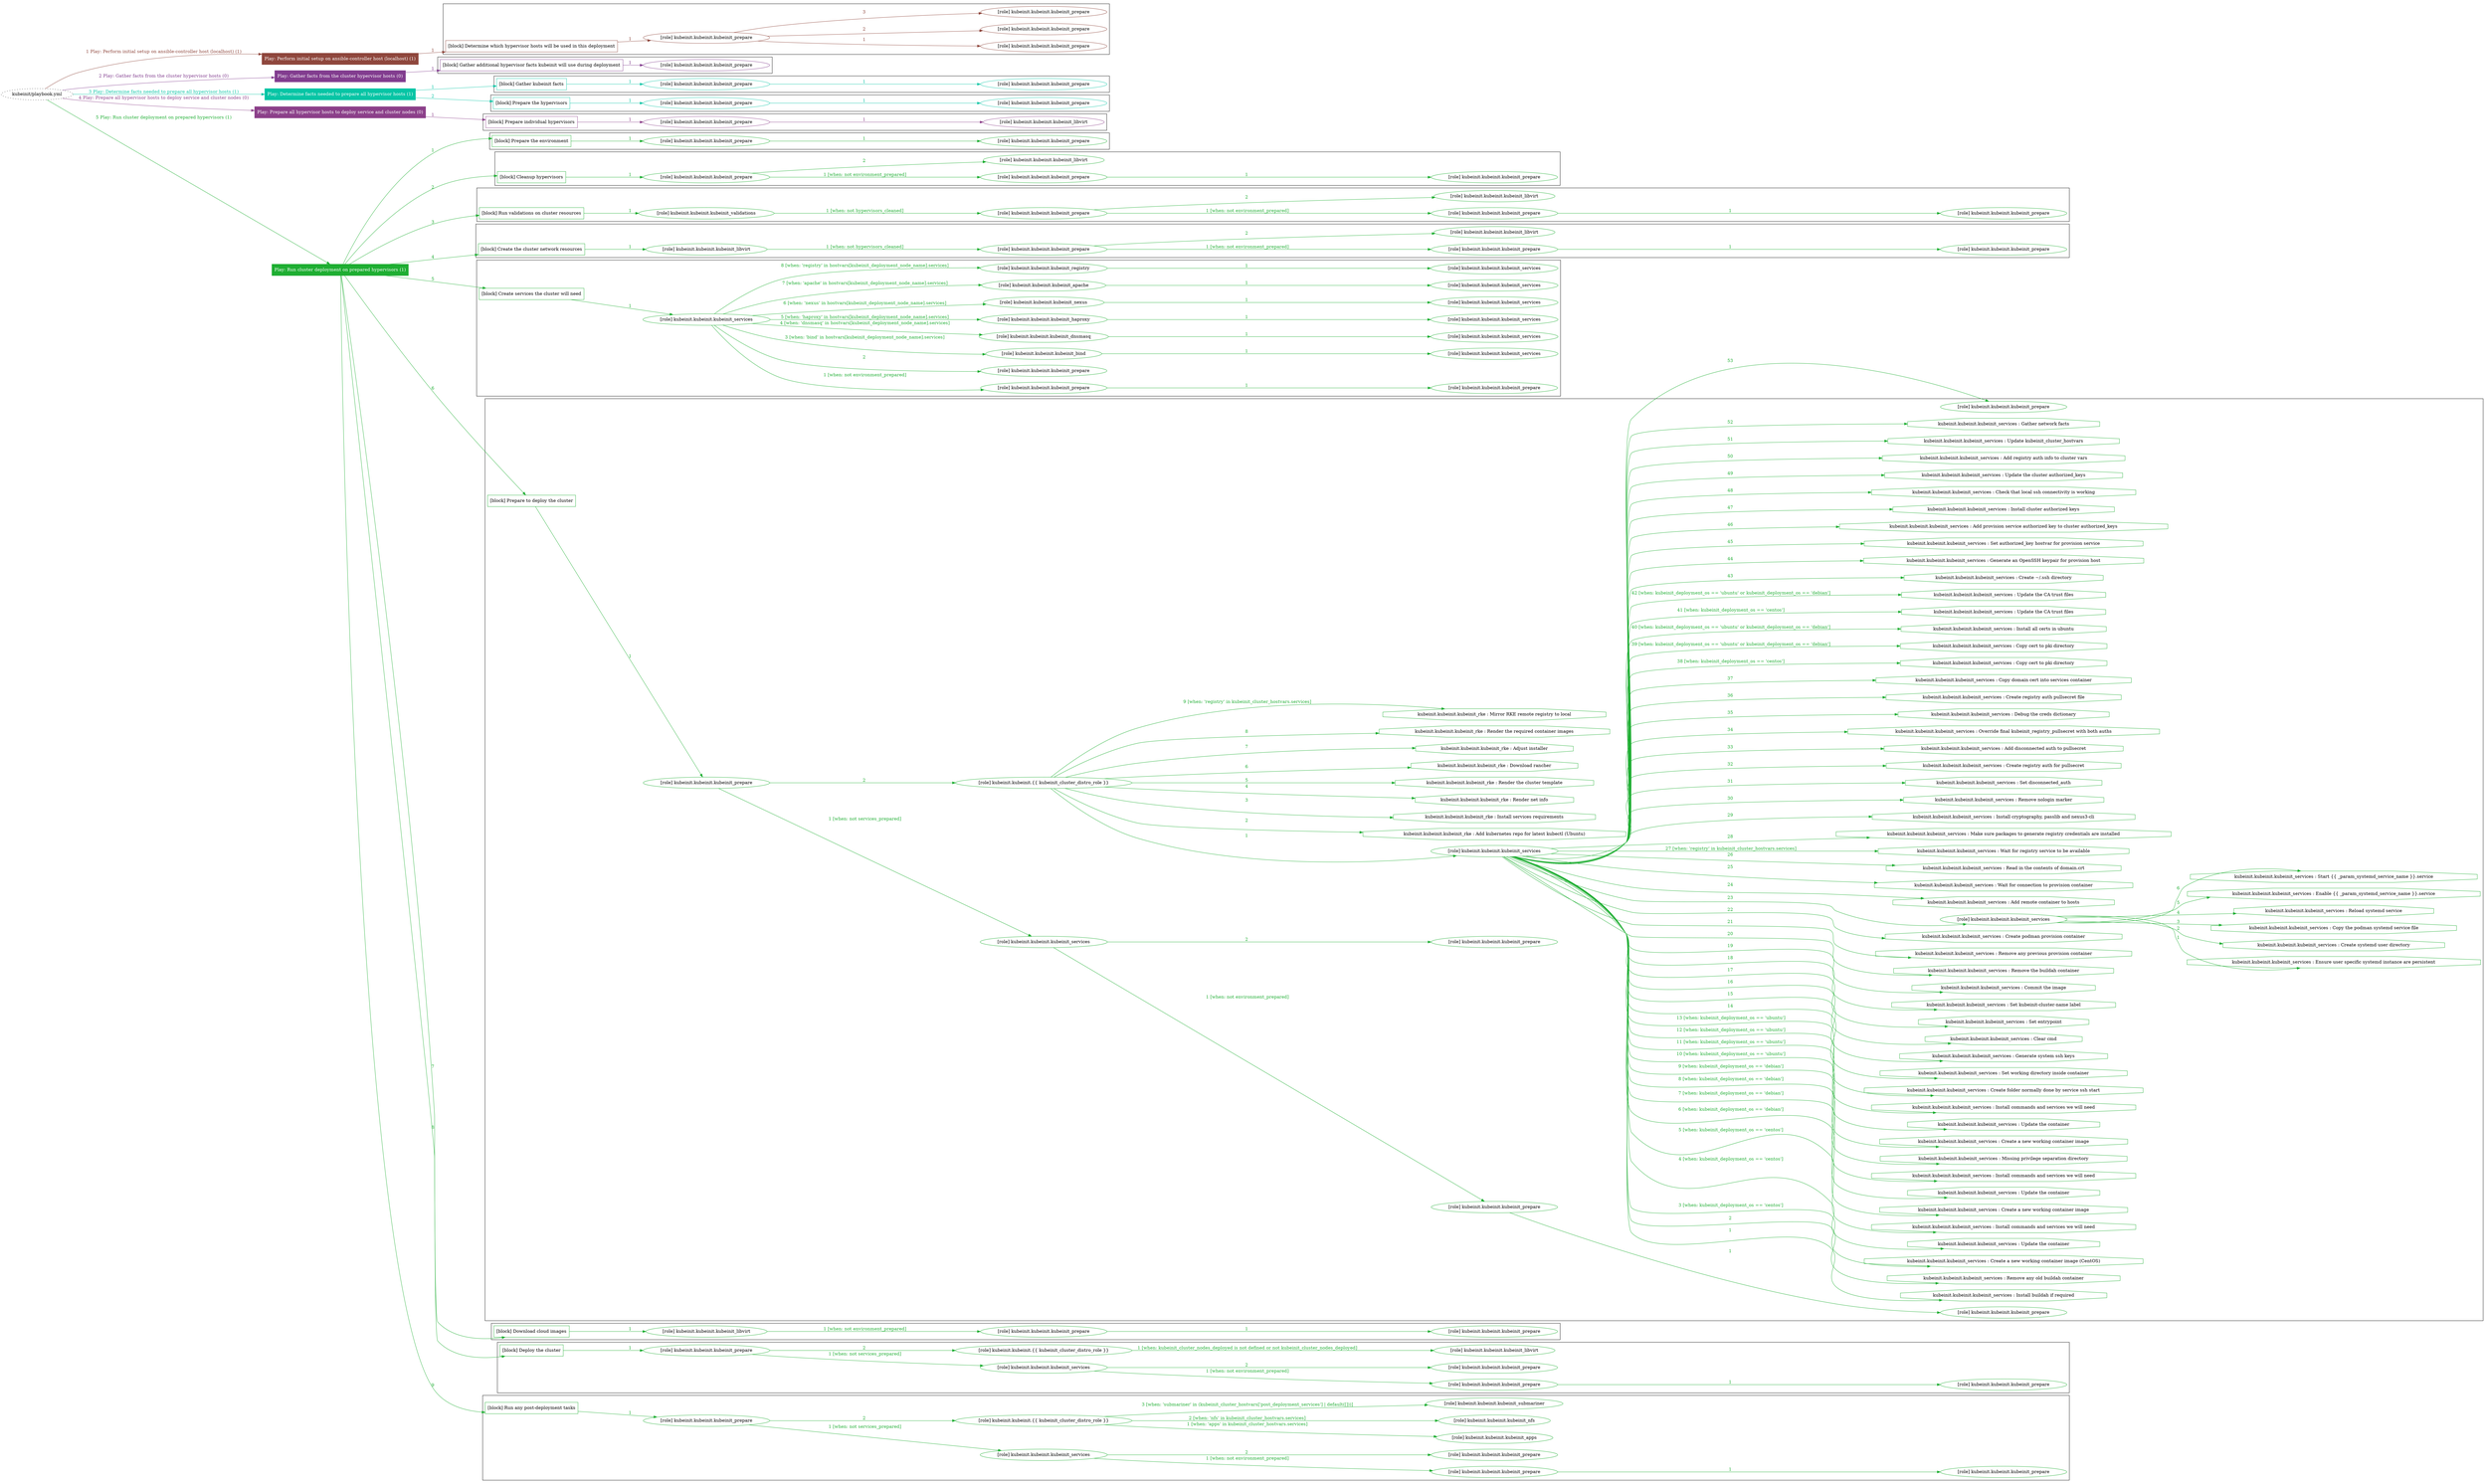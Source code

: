 digraph {
	graph [concentrate=true ordering=in rankdir=LR ratio=fill]
	edge [esep=5 sep=10]
	"kubeinit/playbook.yml" [URL="/home/runner/work/kubeinit/kubeinit/kubeinit/playbook.yml" id=playbook_b8b036d2 style=dotted]
	"kubeinit/playbook.yml" -> play_592aa7d4 [label="1 Play: Perform initial setup on ansible-controller host (localhost) (1)" color="#8f473d" fontcolor="#8f473d" id=edge_playbook_b8b036d2_play_592aa7d4 labeltooltip="1 Play: Perform initial setup on ansible-controller host (localhost) (1)" tooltip="1 Play: Perform initial setup on ansible-controller host (localhost) (1)"]
	subgraph "Play: Perform initial setup on ansible-controller host (localhost) (1)" {
		play_592aa7d4 [label="Play: Perform initial setup on ansible-controller host (localhost) (1)" URL="/home/runner/work/kubeinit/kubeinit/kubeinit/playbook.yml" color="#8f473d" fontcolor="#ffffff" id=play_592aa7d4 shape=box style=filled tooltip=localhost]
		play_592aa7d4 -> block_f137e70e [label=1 color="#8f473d" fontcolor="#8f473d" id=edge_1_play_592aa7d4_block_f137e70e labeltooltip=1 tooltip=1]
		subgraph cluster_block_f137e70e {
			block_f137e70e [label="[block] Determine which hypervisor hosts will be used in this deployment" URL="/home/runner/work/kubeinit/kubeinit/kubeinit/playbook.yml" color="#8f473d" id=block_f137e70e labeltooltip="Determine which hypervisor hosts will be used in this deployment" shape=box tooltip="Determine which hypervisor hosts will be used in this deployment"]
			block_f137e70e -> role_2a305124 [label="1 " color="#8f473d" fontcolor="#8f473d" id=edge_1_block_f137e70e_role_2a305124 labeltooltip="1 " tooltip="1 "]
			subgraph "kubeinit.kubeinit.kubeinit_prepare" {
				role_2a305124 [label="[role] kubeinit.kubeinit.kubeinit_prepare" URL="/home/runner/work/kubeinit/kubeinit/kubeinit/playbook.yml" color="#8f473d" id=role_2a305124 tooltip="kubeinit.kubeinit.kubeinit_prepare"]
				role_2a305124 -> role_3aca0128 [label="1 " color="#8f473d" fontcolor="#8f473d" id=edge_1_role_2a305124_role_3aca0128 labeltooltip="1 " tooltip="1 "]
				subgraph "kubeinit.kubeinit.kubeinit_prepare" {
					role_3aca0128 [label="[role] kubeinit.kubeinit.kubeinit_prepare" URL="/home/runner/.ansible/collections/ansible_collections/kubeinit/kubeinit/roles/kubeinit_prepare/tasks/build_hypervisors_group.yml" color="#8f473d" id=role_3aca0128 tooltip="kubeinit.kubeinit.kubeinit_prepare"]
				}
				role_2a305124 -> role_ab88f54f [label="2 " color="#8f473d" fontcolor="#8f473d" id=edge_2_role_2a305124_role_ab88f54f labeltooltip="2 " tooltip="2 "]
				subgraph "kubeinit.kubeinit.kubeinit_prepare" {
					role_ab88f54f [label="[role] kubeinit.kubeinit.kubeinit_prepare" URL="/home/runner/.ansible/collections/ansible_collections/kubeinit/kubeinit/roles/kubeinit_prepare/tasks/build_hypervisors_group.yml" color="#8f473d" id=role_ab88f54f tooltip="kubeinit.kubeinit.kubeinit_prepare"]
				}
				role_2a305124 -> role_48423158 [label="3 " color="#8f473d" fontcolor="#8f473d" id=edge_3_role_2a305124_role_48423158 labeltooltip="3 " tooltip="3 "]
				subgraph "kubeinit.kubeinit.kubeinit_prepare" {
					role_48423158 [label="[role] kubeinit.kubeinit.kubeinit_prepare" URL="/home/runner/.ansible/collections/ansible_collections/kubeinit/kubeinit/roles/kubeinit_prepare/tasks/build_hypervisors_group.yml" color="#8f473d" id=role_48423158 tooltip="kubeinit.kubeinit.kubeinit_prepare"]
				}
			}
		}
	}
	"kubeinit/playbook.yml" -> play_1035c1f4 [label="2 Play: Gather facts from the cluster hypervisor hosts (0)" color="#823d8f" fontcolor="#823d8f" id=edge_playbook_b8b036d2_play_1035c1f4 labeltooltip="2 Play: Gather facts from the cluster hypervisor hosts (0)" tooltip="2 Play: Gather facts from the cluster hypervisor hosts (0)"]
	subgraph "Play: Gather facts from the cluster hypervisor hosts (0)" {
		play_1035c1f4 [label="Play: Gather facts from the cluster hypervisor hosts (0)" URL="/home/runner/work/kubeinit/kubeinit/kubeinit/playbook.yml" color="#823d8f" fontcolor="#ffffff" id=play_1035c1f4 shape=box style=filled tooltip="Play: Gather facts from the cluster hypervisor hosts (0)"]
		play_1035c1f4 -> block_b7bc3d4d [label=1 color="#823d8f" fontcolor="#823d8f" id=edge_1_play_1035c1f4_block_b7bc3d4d labeltooltip=1 tooltip=1]
		subgraph cluster_block_b7bc3d4d {
			block_b7bc3d4d [label="[block] Gather additional hypervisor facts kubeinit will use during deployment" URL="/home/runner/work/kubeinit/kubeinit/kubeinit/playbook.yml" color="#823d8f" id=block_b7bc3d4d labeltooltip="Gather additional hypervisor facts kubeinit will use during deployment" shape=box tooltip="Gather additional hypervisor facts kubeinit will use during deployment"]
			block_b7bc3d4d -> role_954ecec8 [label="1 " color="#823d8f" fontcolor="#823d8f" id=edge_1_block_b7bc3d4d_role_954ecec8 labeltooltip="1 " tooltip="1 "]
			subgraph "kubeinit.kubeinit.kubeinit_prepare" {
				role_954ecec8 [label="[role] kubeinit.kubeinit.kubeinit_prepare" URL="/home/runner/work/kubeinit/kubeinit/kubeinit/playbook.yml" color="#823d8f" id=role_954ecec8 tooltip="kubeinit.kubeinit.kubeinit_prepare"]
			}
		}
	}
	"kubeinit/playbook.yml" -> play_ae695f46 [label="3 Play: Determine facts needed to prepare all hypervisor hosts (1)" color="#07c5a5" fontcolor="#07c5a5" id=edge_playbook_b8b036d2_play_ae695f46 labeltooltip="3 Play: Determine facts needed to prepare all hypervisor hosts (1)" tooltip="3 Play: Determine facts needed to prepare all hypervisor hosts (1)"]
	subgraph "Play: Determine facts needed to prepare all hypervisor hosts (1)" {
		play_ae695f46 [label="Play: Determine facts needed to prepare all hypervisor hosts (1)" URL="/home/runner/work/kubeinit/kubeinit/kubeinit/playbook.yml" color="#07c5a5" fontcolor="#ffffff" id=play_ae695f46 shape=box style=filled tooltip=localhost]
		play_ae695f46 -> block_2c43bfed [label=1 color="#07c5a5" fontcolor="#07c5a5" id=edge_1_play_ae695f46_block_2c43bfed labeltooltip=1 tooltip=1]
		subgraph cluster_block_2c43bfed {
			block_2c43bfed [label="[block] Gather kubeinit facts" URL="/home/runner/work/kubeinit/kubeinit/kubeinit/playbook.yml" color="#07c5a5" id=block_2c43bfed labeltooltip="Gather kubeinit facts" shape=box tooltip="Gather kubeinit facts"]
			block_2c43bfed -> role_ede6423a [label="1 " color="#07c5a5" fontcolor="#07c5a5" id=edge_1_block_2c43bfed_role_ede6423a labeltooltip="1 " tooltip="1 "]
			subgraph "kubeinit.kubeinit.kubeinit_prepare" {
				role_ede6423a [label="[role] kubeinit.kubeinit.kubeinit_prepare" URL="/home/runner/work/kubeinit/kubeinit/kubeinit/playbook.yml" color="#07c5a5" id=role_ede6423a tooltip="kubeinit.kubeinit.kubeinit_prepare"]
				role_ede6423a -> role_ec948fa0 [label="1 " color="#07c5a5" fontcolor="#07c5a5" id=edge_1_role_ede6423a_role_ec948fa0 labeltooltip="1 " tooltip="1 "]
				subgraph "kubeinit.kubeinit.kubeinit_prepare" {
					role_ec948fa0 [label="[role] kubeinit.kubeinit.kubeinit_prepare" URL="/home/runner/.ansible/collections/ansible_collections/kubeinit/kubeinit/roles/kubeinit_prepare/tasks/gather_kubeinit_facts.yml" color="#07c5a5" id=role_ec948fa0 tooltip="kubeinit.kubeinit.kubeinit_prepare"]
				}
			}
		}
		play_ae695f46 -> block_61345749 [label=2 color="#07c5a5" fontcolor="#07c5a5" id=edge_2_play_ae695f46_block_61345749 labeltooltip=2 tooltip=2]
		subgraph cluster_block_61345749 {
			block_61345749 [label="[block] Prepare the hypervisors" URL="/home/runner/work/kubeinit/kubeinit/kubeinit/playbook.yml" color="#07c5a5" id=block_61345749 labeltooltip="Prepare the hypervisors" shape=box tooltip="Prepare the hypervisors"]
			block_61345749 -> role_d158dcb3 [label="1 " color="#07c5a5" fontcolor="#07c5a5" id=edge_1_block_61345749_role_d158dcb3 labeltooltip="1 " tooltip="1 "]
			subgraph "kubeinit.kubeinit.kubeinit_prepare" {
				role_d158dcb3 [label="[role] kubeinit.kubeinit.kubeinit_prepare" URL="/home/runner/work/kubeinit/kubeinit/kubeinit/playbook.yml" color="#07c5a5" id=role_d158dcb3 tooltip="kubeinit.kubeinit.kubeinit_prepare"]
				role_d158dcb3 -> role_a91f2201 [label="1 " color="#07c5a5" fontcolor="#07c5a5" id=edge_1_role_d158dcb3_role_a91f2201 labeltooltip="1 " tooltip="1 "]
				subgraph "kubeinit.kubeinit.kubeinit_prepare" {
					role_a91f2201 [label="[role] kubeinit.kubeinit.kubeinit_prepare" URL="/home/runner/.ansible/collections/ansible_collections/kubeinit/kubeinit/roles/kubeinit_prepare/tasks/gather_kubeinit_facts.yml" color="#07c5a5" id=role_a91f2201 tooltip="kubeinit.kubeinit.kubeinit_prepare"]
				}
			}
		}
	}
	"kubeinit/playbook.yml" -> play_498e770c [label="4 Play: Prepare all hypervisor hosts to deploy service and cluster nodes (0)" color="#8c408a" fontcolor="#8c408a" id=edge_playbook_b8b036d2_play_498e770c labeltooltip="4 Play: Prepare all hypervisor hosts to deploy service and cluster nodes (0)" tooltip="4 Play: Prepare all hypervisor hosts to deploy service and cluster nodes (0)"]
	subgraph "Play: Prepare all hypervisor hosts to deploy service and cluster nodes (0)" {
		play_498e770c [label="Play: Prepare all hypervisor hosts to deploy service and cluster nodes (0)" URL="/home/runner/work/kubeinit/kubeinit/kubeinit/playbook.yml" color="#8c408a" fontcolor="#ffffff" id=play_498e770c shape=box style=filled tooltip="Play: Prepare all hypervisor hosts to deploy service and cluster nodes (0)"]
		play_498e770c -> block_efcd120e [label=1 color="#8c408a" fontcolor="#8c408a" id=edge_1_play_498e770c_block_efcd120e labeltooltip=1 tooltip=1]
		subgraph cluster_block_efcd120e {
			block_efcd120e [label="[block] Prepare individual hypervisors" URL="/home/runner/work/kubeinit/kubeinit/kubeinit/playbook.yml" color="#8c408a" id=block_efcd120e labeltooltip="Prepare individual hypervisors" shape=box tooltip="Prepare individual hypervisors"]
			block_efcd120e -> role_db00b103 [label="1 " color="#8c408a" fontcolor="#8c408a" id=edge_1_block_efcd120e_role_db00b103 labeltooltip="1 " tooltip="1 "]
			subgraph "kubeinit.kubeinit.kubeinit_prepare" {
				role_db00b103 [label="[role] kubeinit.kubeinit.kubeinit_prepare" URL="/home/runner/work/kubeinit/kubeinit/kubeinit/playbook.yml" color="#8c408a" id=role_db00b103 tooltip="kubeinit.kubeinit.kubeinit_prepare"]
				role_db00b103 -> role_a8f9b657 [label="1 " color="#8c408a" fontcolor="#8c408a" id=edge_1_role_db00b103_role_a8f9b657 labeltooltip="1 " tooltip="1 "]
				subgraph "kubeinit.kubeinit.kubeinit_libvirt" {
					role_a8f9b657 [label="[role] kubeinit.kubeinit.kubeinit_libvirt" URL="/home/runner/.ansible/collections/ansible_collections/kubeinit/kubeinit/roles/kubeinit_prepare/tasks/prepare_hypervisor.yml" color="#8c408a" id=role_a8f9b657 tooltip="kubeinit.kubeinit.kubeinit_libvirt"]
				}
			}
		}
	}
	"kubeinit/playbook.yml" -> play_8394b402 [label="5 Play: Run cluster deployment on prepared hypervisors (1)" color="#1eae32" fontcolor="#1eae32" id=edge_playbook_b8b036d2_play_8394b402 labeltooltip="5 Play: Run cluster deployment on prepared hypervisors (1)" tooltip="5 Play: Run cluster deployment on prepared hypervisors (1)"]
	subgraph "Play: Run cluster deployment on prepared hypervisors (1)" {
		play_8394b402 [label="Play: Run cluster deployment on prepared hypervisors (1)" URL="/home/runner/work/kubeinit/kubeinit/kubeinit/playbook.yml" color="#1eae32" fontcolor="#ffffff" id=play_8394b402 shape=box style=filled tooltip=localhost]
		play_8394b402 -> block_dd64fa2e [label=1 color="#1eae32" fontcolor="#1eae32" id=edge_1_play_8394b402_block_dd64fa2e labeltooltip=1 tooltip=1]
		subgraph cluster_block_dd64fa2e {
			block_dd64fa2e [label="[block] Prepare the environment" URL="/home/runner/work/kubeinit/kubeinit/kubeinit/playbook.yml" color="#1eae32" id=block_dd64fa2e labeltooltip="Prepare the environment" shape=box tooltip="Prepare the environment"]
			block_dd64fa2e -> role_c9576d64 [label="1 " color="#1eae32" fontcolor="#1eae32" id=edge_1_block_dd64fa2e_role_c9576d64 labeltooltip="1 " tooltip="1 "]
			subgraph "kubeinit.kubeinit.kubeinit_prepare" {
				role_c9576d64 [label="[role] kubeinit.kubeinit.kubeinit_prepare" URL="/home/runner/work/kubeinit/kubeinit/kubeinit/playbook.yml" color="#1eae32" id=role_c9576d64 tooltip="kubeinit.kubeinit.kubeinit_prepare"]
				role_c9576d64 -> role_74bb4a3c [label="1 " color="#1eae32" fontcolor="#1eae32" id=edge_1_role_c9576d64_role_74bb4a3c labeltooltip="1 " tooltip="1 "]
				subgraph "kubeinit.kubeinit.kubeinit_prepare" {
					role_74bb4a3c [label="[role] kubeinit.kubeinit.kubeinit_prepare" URL="/home/runner/.ansible/collections/ansible_collections/kubeinit/kubeinit/roles/kubeinit_prepare/tasks/gather_kubeinit_facts.yml" color="#1eae32" id=role_74bb4a3c tooltip="kubeinit.kubeinit.kubeinit_prepare"]
				}
			}
		}
		play_8394b402 -> block_7346629c [label=2 color="#1eae32" fontcolor="#1eae32" id=edge_2_play_8394b402_block_7346629c labeltooltip=2 tooltip=2]
		subgraph cluster_block_7346629c {
			block_7346629c [label="[block] Cleanup hypervisors" URL="/home/runner/work/kubeinit/kubeinit/kubeinit/playbook.yml" color="#1eae32" id=block_7346629c labeltooltip="Cleanup hypervisors" shape=box tooltip="Cleanup hypervisors"]
			block_7346629c -> role_55b579f3 [label="1 " color="#1eae32" fontcolor="#1eae32" id=edge_1_block_7346629c_role_55b579f3 labeltooltip="1 " tooltip="1 "]
			subgraph "kubeinit.kubeinit.kubeinit_prepare" {
				role_55b579f3 [label="[role] kubeinit.kubeinit.kubeinit_prepare" URL="/home/runner/work/kubeinit/kubeinit/kubeinit/playbook.yml" color="#1eae32" id=role_55b579f3 tooltip="kubeinit.kubeinit.kubeinit_prepare"]
				role_55b579f3 -> role_c2d363d1 [label="1 [when: not environment_prepared]" color="#1eae32" fontcolor="#1eae32" id=edge_1_role_55b579f3_role_c2d363d1 labeltooltip="1 [when: not environment_prepared]" tooltip="1 [when: not environment_prepared]"]
				subgraph "kubeinit.kubeinit.kubeinit_prepare" {
					role_c2d363d1 [label="[role] kubeinit.kubeinit.kubeinit_prepare" URL="/home/runner/.ansible/collections/ansible_collections/kubeinit/kubeinit/roles/kubeinit_prepare/tasks/cleanup_hypervisors.yml" color="#1eae32" id=role_c2d363d1 tooltip="kubeinit.kubeinit.kubeinit_prepare"]
					role_c2d363d1 -> role_e159d976 [label="1 " color="#1eae32" fontcolor="#1eae32" id=edge_1_role_c2d363d1_role_e159d976 labeltooltip="1 " tooltip="1 "]
					subgraph "kubeinit.kubeinit.kubeinit_prepare" {
						role_e159d976 [label="[role] kubeinit.kubeinit.kubeinit_prepare" URL="/home/runner/.ansible/collections/ansible_collections/kubeinit/kubeinit/roles/kubeinit_prepare/tasks/gather_kubeinit_facts.yml" color="#1eae32" id=role_e159d976 tooltip="kubeinit.kubeinit.kubeinit_prepare"]
					}
				}
				role_55b579f3 -> role_4ac4b7b9 [label="2 " color="#1eae32" fontcolor="#1eae32" id=edge_2_role_55b579f3_role_4ac4b7b9 labeltooltip="2 " tooltip="2 "]
				subgraph "kubeinit.kubeinit.kubeinit_libvirt" {
					role_4ac4b7b9 [label="[role] kubeinit.kubeinit.kubeinit_libvirt" URL="/home/runner/.ansible/collections/ansible_collections/kubeinit/kubeinit/roles/kubeinit_prepare/tasks/cleanup_hypervisors.yml" color="#1eae32" id=role_4ac4b7b9 tooltip="kubeinit.kubeinit.kubeinit_libvirt"]
				}
			}
		}
		play_8394b402 -> block_797ab7e7 [label=3 color="#1eae32" fontcolor="#1eae32" id=edge_3_play_8394b402_block_797ab7e7 labeltooltip=3 tooltip=3]
		subgraph cluster_block_797ab7e7 {
			block_797ab7e7 [label="[block] Run validations on cluster resources" URL="/home/runner/work/kubeinit/kubeinit/kubeinit/playbook.yml" color="#1eae32" id=block_797ab7e7 labeltooltip="Run validations on cluster resources" shape=box tooltip="Run validations on cluster resources"]
			block_797ab7e7 -> role_da6dc546 [label="1 " color="#1eae32" fontcolor="#1eae32" id=edge_1_block_797ab7e7_role_da6dc546 labeltooltip="1 " tooltip="1 "]
			subgraph "kubeinit.kubeinit.kubeinit_validations" {
				role_da6dc546 [label="[role] kubeinit.kubeinit.kubeinit_validations" URL="/home/runner/work/kubeinit/kubeinit/kubeinit/playbook.yml" color="#1eae32" id=role_da6dc546 tooltip="kubeinit.kubeinit.kubeinit_validations"]
				role_da6dc546 -> role_76a83ce0 [label="1 [when: not hypervisors_cleaned]" color="#1eae32" fontcolor="#1eae32" id=edge_1_role_da6dc546_role_76a83ce0 labeltooltip="1 [when: not hypervisors_cleaned]" tooltip="1 [when: not hypervisors_cleaned]"]
				subgraph "kubeinit.kubeinit.kubeinit_prepare" {
					role_76a83ce0 [label="[role] kubeinit.kubeinit.kubeinit_prepare" URL="/home/runner/.ansible/collections/ansible_collections/kubeinit/kubeinit/roles/kubeinit_validations/tasks/main.yml" color="#1eae32" id=role_76a83ce0 tooltip="kubeinit.kubeinit.kubeinit_prepare"]
					role_76a83ce0 -> role_d448910c [label="1 [when: not environment_prepared]" color="#1eae32" fontcolor="#1eae32" id=edge_1_role_76a83ce0_role_d448910c labeltooltip="1 [when: not environment_prepared]" tooltip="1 [when: not environment_prepared]"]
					subgraph "kubeinit.kubeinit.kubeinit_prepare" {
						role_d448910c [label="[role] kubeinit.kubeinit.kubeinit_prepare" URL="/home/runner/.ansible/collections/ansible_collections/kubeinit/kubeinit/roles/kubeinit_prepare/tasks/cleanup_hypervisors.yml" color="#1eae32" id=role_d448910c tooltip="kubeinit.kubeinit.kubeinit_prepare"]
						role_d448910c -> role_85f60358 [label="1 " color="#1eae32" fontcolor="#1eae32" id=edge_1_role_d448910c_role_85f60358 labeltooltip="1 " tooltip="1 "]
						subgraph "kubeinit.kubeinit.kubeinit_prepare" {
							role_85f60358 [label="[role] kubeinit.kubeinit.kubeinit_prepare" URL="/home/runner/.ansible/collections/ansible_collections/kubeinit/kubeinit/roles/kubeinit_prepare/tasks/gather_kubeinit_facts.yml" color="#1eae32" id=role_85f60358 tooltip="kubeinit.kubeinit.kubeinit_prepare"]
						}
					}
					role_76a83ce0 -> role_a705b7c8 [label="2 " color="#1eae32" fontcolor="#1eae32" id=edge_2_role_76a83ce0_role_a705b7c8 labeltooltip="2 " tooltip="2 "]
					subgraph "kubeinit.kubeinit.kubeinit_libvirt" {
						role_a705b7c8 [label="[role] kubeinit.kubeinit.kubeinit_libvirt" URL="/home/runner/.ansible/collections/ansible_collections/kubeinit/kubeinit/roles/kubeinit_prepare/tasks/cleanup_hypervisors.yml" color="#1eae32" id=role_a705b7c8 tooltip="kubeinit.kubeinit.kubeinit_libvirt"]
					}
				}
			}
		}
		play_8394b402 -> block_8df47c12 [label=4 color="#1eae32" fontcolor="#1eae32" id=edge_4_play_8394b402_block_8df47c12 labeltooltip=4 tooltip=4]
		subgraph cluster_block_8df47c12 {
			block_8df47c12 [label="[block] Create the cluster network resources" URL="/home/runner/work/kubeinit/kubeinit/kubeinit/playbook.yml" color="#1eae32" id=block_8df47c12 labeltooltip="Create the cluster network resources" shape=box tooltip="Create the cluster network resources"]
			block_8df47c12 -> role_f7c1d8e6 [label="1 " color="#1eae32" fontcolor="#1eae32" id=edge_1_block_8df47c12_role_f7c1d8e6 labeltooltip="1 " tooltip="1 "]
			subgraph "kubeinit.kubeinit.kubeinit_libvirt" {
				role_f7c1d8e6 [label="[role] kubeinit.kubeinit.kubeinit_libvirt" URL="/home/runner/work/kubeinit/kubeinit/kubeinit/playbook.yml" color="#1eae32" id=role_f7c1d8e6 tooltip="kubeinit.kubeinit.kubeinit_libvirt"]
				role_f7c1d8e6 -> role_839da6a8 [label="1 [when: not hypervisors_cleaned]" color="#1eae32" fontcolor="#1eae32" id=edge_1_role_f7c1d8e6_role_839da6a8 labeltooltip="1 [when: not hypervisors_cleaned]" tooltip="1 [when: not hypervisors_cleaned]"]
				subgraph "kubeinit.kubeinit.kubeinit_prepare" {
					role_839da6a8 [label="[role] kubeinit.kubeinit.kubeinit_prepare" URL="/home/runner/.ansible/collections/ansible_collections/kubeinit/kubeinit/roles/kubeinit_libvirt/tasks/create_network.yml" color="#1eae32" id=role_839da6a8 tooltip="kubeinit.kubeinit.kubeinit_prepare"]
					role_839da6a8 -> role_038afd6a [label="1 [when: not environment_prepared]" color="#1eae32" fontcolor="#1eae32" id=edge_1_role_839da6a8_role_038afd6a labeltooltip="1 [when: not environment_prepared]" tooltip="1 [when: not environment_prepared]"]
					subgraph "kubeinit.kubeinit.kubeinit_prepare" {
						role_038afd6a [label="[role] kubeinit.kubeinit.kubeinit_prepare" URL="/home/runner/.ansible/collections/ansible_collections/kubeinit/kubeinit/roles/kubeinit_prepare/tasks/cleanup_hypervisors.yml" color="#1eae32" id=role_038afd6a tooltip="kubeinit.kubeinit.kubeinit_prepare"]
						role_038afd6a -> role_a5673d06 [label="1 " color="#1eae32" fontcolor="#1eae32" id=edge_1_role_038afd6a_role_a5673d06 labeltooltip="1 " tooltip="1 "]
						subgraph "kubeinit.kubeinit.kubeinit_prepare" {
							role_a5673d06 [label="[role] kubeinit.kubeinit.kubeinit_prepare" URL="/home/runner/.ansible/collections/ansible_collections/kubeinit/kubeinit/roles/kubeinit_prepare/tasks/gather_kubeinit_facts.yml" color="#1eae32" id=role_a5673d06 tooltip="kubeinit.kubeinit.kubeinit_prepare"]
						}
					}
					role_839da6a8 -> role_9a261e3d [label="2 " color="#1eae32" fontcolor="#1eae32" id=edge_2_role_839da6a8_role_9a261e3d labeltooltip="2 " tooltip="2 "]
					subgraph "kubeinit.kubeinit.kubeinit_libvirt" {
						role_9a261e3d [label="[role] kubeinit.kubeinit.kubeinit_libvirt" URL="/home/runner/.ansible/collections/ansible_collections/kubeinit/kubeinit/roles/kubeinit_prepare/tasks/cleanup_hypervisors.yml" color="#1eae32" id=role_9a261e3d tooltip="kubeinit.kubeinit.kubeinit_libvirt"]
					}
				}
			}
		}
		play_8394b402 -> block_153f00f0 [label=5 color="#1eae32" fontcolor="#1eae32" id=edge_5_play_8394b402_block_153f00f0 labeltooltip=5 tooltip=5]
		subgraph cluster_block_153f00f0 {
			block_153f00f0 [label="[block] Create services the cluster will need" URL="/home/runner/work/kubeinit/kubeinit/kubeinit/playbook.yml" color="#1eae32" id=block_153f00f0 labeltooltip="Create services the cluster will need" shape=box tooltip="Create services the cluster will need"]
			block_153f00f0 -> role_f0337e0b [label="1 " color="#1eae32" fontcolor="#1eae32" id=edge_1_block_153f00f0_role_f0337e0b labeltooltip="1 " tooltip="1 "]
			subgraph "kubeinit.kubeinit.kubeinit_services" {
				role_f0337e0b [label="[role] kubeinit.kubeinit.kubeinit_services" URL="/home/runner/work/kubeinit/kubeinit/kubeinit/playbook.yml" color="#1eae32" id=role_f0337e0b tooltip="kubeinit.kubeinit.kubeinit_services"]
				role_f0337e0b -> role_fc8da1b7 [label="1 [when: not environment_prepared]" color="#1eae32" fontcolor="#1eae32" id=edge_1_role_f0337e0b_role_fc8da1b7 labeltooltip="1 [when: not environment_prepared]" tooltip="1 [when: not environment_prepared]"]
				subgraph "kubeinit.kubeinit.kubeinit_prepare" {
					role_fc8da1b7 [label="[role] kubeinit.kubeinit.kubeinit_prepare" URL="/home/runner/.ansible/collections/ansible_collections/kubeinit/kubeinit/roles/kubeinit_services/tasks/main.yml" color="#1eae32" id=role_fc8da1b7 tooltip="kubeinit.kubeinit.kubeinit_prepare"]
					role_fc8da1b7 -> role_ffc3d2e3 [label="1 " color="#1eae32" fontcolor="#1eae32" id=edge_1_role_fc8da1b7_role_ffc3d2e3 labeltooltip="1 " tooltip="1 "]
					subgraph "kubeinit.kubeinit.kubeinit_prepare" {
						role_ffc3d2e3 [label="[role] kubeinit.kubeinit.kubeinit_prepare" URL="/home/runner/.ansible/collections/ansible_collections/kubeinit/kubeinit/roles/kubeinit_prepare/tasks/gather_kubeinit_facts.yml" color="#1eae32" id=role_ffc3d2e3 tooltip="kubeinit.kubeinit.kubeinit_prepare"]
					}
				}
				role_f0337e0b -> role_409caafd [label="2 " color="#1eae32" fontcolor="#1eae32" id=edge_2_role_f0337e0b_role_409caafd labeltooltip="2 " tooltip="2 "]
				subgraph "kubeinit.kubeinit.kubeinit_prepare" {
					role_409caafd [label="[role] kubeinit.kubeinit.kubeinit_prepare" URL="/home/runner/.ansible/collections/ansible_collections/kubeinit/kubeinit/roles/kubeinit_services/tasks/00_create_service_pod.yml" color="#1eae32" id=role_409caafd tooltip="kubeinit.kubeinit.kubeinit_prepare"]
				}
				role_f0337e0b -> role_3e424466 [label="3 [when: 'bind' in hostvars[kubeinit_deployment_node_name].services]" color="#1eae32" fontcolor="#1eae32" id=edge_3_role_f0337e0b_role_3e424466 labeltooltip="3 [when: 'bind' in hostvars[kubeinit_deployment_node_name].services]" tooltip="3 [when: 'bind' in hostvars[kubeinit_deployment_node_name].services]"]
				subgraph "kubeinit.kubeinit.kubeinit_bind" {
					role_3e424466 [label="[role] kubeinit.kubeinit.kubeinit_bind" URL="/home/runner/.ansible/collections/ansible_collections/kubeinit/kubeinit/roles/kubeinit_services/tasks/start_services_containers.yml" color="#1eae32" id=role_3e424466 tooltip="kubeinit.kubeinit.kubeinit_bind"]
					role_3e424466 -> role_5dc6ff63 [label="1 " color="#1eae32" fontcolor="#1eae32" id=edge_1_role_3e424466_role_5dc6ff63 labeltooltip="1 " tooltip="1 "]
					subgraph "kubeinit.kubeinit.kubeinit_services" {
						role_5dc6ff63 [label="[role] kubeinit.kubeinit.kubeinit_services" URL="/home/runner/.ansible/collections/ansible_collections/kubeinit/kubeinit/roles/kubeinit_bind/tasks/main.yml" color="#1eae32" id=role_5dc6ff63 tooltip="kubeinit.kubeinit.kubeinit_services"]
					}
				}
				role_f0337e0b -> role_20b3a406 [label="4 [when: 'dnsmasq' in hostvars[kubeinit_deployment_node_name].services]" color="#1eae32" fontcolor="#1eae32" id=edge_4_role_f0337e0b_role_20b3a406 labeltooltip="4 [when: 'dnsmasq' in hostvars[kubeinit_deployment_node_name].services]" tooltip="4 [when: 'dnsmasq' in hostvars[kubeinit_deployment_node_name].services]"]
				subgraph "kubeinit.kubeinit.kubeinit_dnsmasq" {
					role_20b3a406 [label="[role] kubeinit.kubeinit.kubeinit_dnsmasq" URL="/home/runner/.ansible/collections/ansible_collections/kubeinit/kubeinit/roles/kubeinit_services/tasks/start_services_containers.yml" color="#1eae32" id=role_20b3a406 tooltip="kubeinit.kubeinit.kubeinit_dnsmasq"]
					role_20b3a406 -> role_0d575cd4 [label="1 " color="#1eae32" fontcolor="#1eae32" id=edge_1_role_20b3a406_role_0d575cd4 labeltooltip="1 " tooltip="1 "]
					subgraph "kubeinit.kubeinit.kubeinit_services" {
						role_0d575cd4 [label="[role] kubeinit.kubeinit.kubeinit_services" URL="/home/runner/.ansible/collections/ansible_collections/kubeinit/kubeinit/roles/kubeinit_dnsmasq/tasks/main.yml" color="#1eae32" id=role_0d575cd4 tooltip="kubeinit.kubeinit.kubeinit_services"]
					}
				}
				role_f0337e0b -> role_f8bdcde7 [label="5 [when: 'haproxy' in hostvars[kubeinit_deployment_node_name].services]" color="#1eae32" fontcolor="#1eae32" id=edge_5_role_f0337e0b_role_f8bdcde7 labeltooltip="5 [when: 'haproxy' in hostvars[kubeinit_deployment_node_name].services]" tooltip="5 [when: 'haproxy' in hostvars[kubeinit_deployment_node_name].services]"]
				subgraph "kubeinit.kubeinit.kubeinit_haproxy" {
					role_f8bdcde7 [label="[role] kubeinit.kubeinit.kubeinit_haproxy" URL="/home/runner/.ansible/collections/ansible_collections/kubeinit/kubeinit/roles/kubeinit_services/tasks/start_services_containers.yml" color="#1eae32" id=role_f8bdcde7 tooltip="kubeinit.kubeinit.kubeinit_haproxy"]
					role_f8bdcde7 -> role_8c3c54ff [label="1 " color="#1eae32" fontcolor="#1eae32" id=edge_1_role_f8bdcde7_role_8c3c54ff labeltooltip="1 " tooltip="1 "]
					subgraph "kubeinit.kubeinit.kubeinit_services" {
						role_8c3c54ff [label="[role] kubeinit.kubeinit.kubeinit_services" URL="/home/runner/.ansible/collections/ansible_collections/kubeinit/kubeinit/roles/kubeinit_haproxy/tasks/main.yml" color="#1eae32" id=role_8c3c54ff tooltip="kubeinit.kubeinit.kubeinit_services"]
					}
				}
				role_f0337e0b -> role_0b1f139c [label="6 [when: 'nexus' in hostvars[kubeinit_deployment_node_name].services]" color="#1eae32" fontcolor="#1eae32" id=edge_6_role_f0337e0b_role_0b1f139c labeltooltip="6 [when: 'nexus' in hostvars[kubeinit_deployment_node_name].services]" tooltip="6 [when: 'nexus' in hostvars[kubeinit_deployment_node_name].services]"]
				subgraph "kubeinit.kubeinit.kubeinit_nexus" {
					role_0b1f139c [label="[role] kubeinit.kubeinit.kubeinit_nexus" URL="/home/runner/.ansible/collections/ansible_collections/kubeinit/kubeinit/roles/kubeinit_services/tasks/start_services_containers.yml" color="#1eae32" id=role_0b1f139c tooltip="kubeinit.kubeinit.kubeinit_nexus"]
					role_0b1f139c -> role_ed19ce3c [label="1 " color="#1eae32" fontcolor="#1eae32" id=edge_1_role_0b1f139c_role_ed19ce3c labeltooltip="1 " tooltip="1 "]
					subgraph "kubeinit.kubeinit.kubeinit_services" {
						role_ed19ce3c [label="[role] kubeinit.kubeinit.kubeinit_services" URL="/home/runner/.ansible/collections/ansible_collections/kubeinit/kubeinit/roles/kubeinit_nexus/tasks/main.yml" color="#1eae32" id=role_ed19ce3c tooltip="kubeinit.kubeinit.kubeinit_services"]
					}
				}
				role_f0337e0b -> role_5128304c [label="7 [when: 'apache' in hostvars[kubeinit_deployment_node_name].services]" color="#1eae32" fontcolor="#1eae32" id=edge_7_role_f0337e0b_role_5128304c labeltooltip="7 [when: 'apache' in hostvars[kubeinit_deployment_node_name].services]" tooltip="7 [when: 'apache' in hostvars[kubeinit_deployment_node_name].services]"]
				subgraph "kubeinit.kubeinit.kubeinit_apache" {
					role_5128304c [label="[role] kubeinit.kubeinit.kubeinit_apache" URL="/home/runner/.ansible/collections/ansible_collections/kubeinit/kubeinit/roles/kubeinit_services/tasks/start_services_containers.yml" color="#1eae32" id=role_5128304c tooltip="kubeinit.kubeinit.kubeinit_apache"]
					role_5128304c -> role_fcdf5a37 [label="1 " color="#1eae32" fontcolor="#1eae32" id=edge_1_role_5128304c_role_fcdf5a37 labeltooltip="1 " tooltip="1 "]
					subgraph "kubeinit.kubeinit.kubeinit_services" {
						role_fcdf5a37 [label="[role] kubeinit.kubeinit.kubeinit_services" URL="/home/runner/.ansible/collections/ansible_collections/kubeinit/kubeinit/roles/kubeinit_apache/tasks/main.yml" color="#1eae32" id=role_fcdf5a37 tooltip="kubeinit.kubeinit.kubeinit_services"]
					}
				}
				role_f0337e0b -> role_743a2021 [label="8 [when: 'registry' in hostvars[kubeinit_deployment_node_name].services]" color="#1eae32" fontcolor="#1eae32" id=edge_8_role_f0337e0b_role_743a2021 labeltooltip="8 [when: 'registry' in hostvars[kubeinit_deployment_node_name].services]" tooltip="8 [when: 'registry' in hostvars[kubeinit_deployment_node_name].services]"]
				subgraph "kubeinit.kubeinit.kubeinit_registry" {
					role_743a2021 [label="[role] kubeinit.kubeinit.kubeinit_registry" URL="/home/runner/.ansible/collections/ansible_collections/kubeinit/kubeinit/roles/kubeinit_services/tasks/start_services_containers.yml" color="#1eae32" id=role_743a2021 tooltip="kubeinit.kubeinit.kubeinit_registry"]
					role_743a2021 -> role_a633b9ed [label="1 " color="#1eae32" fontcolor="#1eae32" id=edge_1_role_743a2021_role_a633b9ed labeltooltip="1 " tooltip="1 "]
					subgraph "kubeinit.kubeinit.kubeinit_services" {
						role_a633b9ed [label="[role] kubeinit.kubeinit.kubeinit_services" URL="/home/runner/.ansible/collections/ansible_collections/kubeinit/kubeinit/roles/kubeinit_registry/tasks/main.yml" color="#1eae32" id=role_a633b9ed tooltip="kubeinit.kubeinit.kubeinit_services"]
					}
				}
			}
		}
		play_8394b402 -> block_6c9fba89 [label=6 color="#1eae32" fontcolor="#1eae32" id=edge_6_play_8394b402_block_6c9fba89 labeltooltip=6 tooltip=6]
		subgraph cluster_block_6c9fba89 {
			block_6c9fba89 [label="[block] Prepare to deploy the cluster" URL="/home/runner/work/kubeinit/kubeinit/kubeinit/playbook.yml" color="#1eae32" id=block_6c9fba89 labeltooltip="Prepare to deploy the cluster" shape=box tooltip="Prepare to deploy the cluster"]
			block_6c9fba89 -> role_7f4f7892 [label="1 " color="#1eae32" fontcolor="#1eae32" id=edge_1_block_6c9fba89_role_7f4f7892 labeltooltip="1 " tooltip="1 "]
			subgraph "kubeinit.kubeinit.kubeinit_prepare" {
				role_7f4f7892 [label="[role] kubeinit.kubeinit.kubeinit_prepare" URL="/home/runner/work/kubeinit/kubeinit/kubeinit/playbook.yml" color="#1eae32" id=role_7f4f7892 tooltip="kubeinit.kubeinit.kubeinit_prepare"]
				role_7f4f7892 -> role_f453d4e0 [label="1 [when: not services_prepared]" color="#1eae32" fontcolor="#1eae32" id=edge_1_role_7f4f7892_role_f453d4e0 labeltooltip="1 [when: not services_prepared]" tooltip="1 [when: not services_prepared]"]
				subgraph "kubeinit.kubeinit.kubeinit_services" {
					role_f453d4e0 [label="[role] kubeinit.kubeinit.kubeinit_services" URL="/home/runner/.ansible/collections/ansible_collections/kubeinit/kubeinit/roles/kubeinit_prepare/tasks/prepare_cluster.yml" color="#1eae32" id=role_f453d4e0 tooltip="kubeinit.kubeinit.kubeinit_services"]
					role_f453d4e0 -> role_7022382d [label="1 [when: not environment_prepared]" color="#1eae32" fontcolor="#1eae32" id=edge_1_role_f453d4e0_role_7022382d labeltooltip="1 [when: not environment_prepared]" tooltip="1 [when: not environment_prepared]"]
					subgraph "kubeinit.kubeinit.kubeinit_prepare" {
						role_7022382d [label="[role] kubeinit.kubeinit.kubeinit_prepare" URL="/home/runner/.ansible/collections/ansible_collections/kubeinit/kubeinit/roles/kubeinit_services/tasks/prepare_services.yml" color="#1eae32" id=role_7022382d tooltip="kubeinit.kubeinit.kubeinit_prepare"]
						role_7022382d -> role_d65c609e [label="1 " color="#1eae32" fontcolor="#1eae32" id=edge_1_role_7022382d_role_d65c609e labeltooltip="1 " tooltip="1 "]
						subgraph "kubeinit.kubeinit.kubeinit_prepare" {
							role_d65c609e [label="[role] kubeinit.kubeinit.kubeinit_prepare" URL="/home/runner/.ansible/collections/ansible_collections/kubeinit/kubeinit/roles/kubeinit_prepare/tasks/gather_kubeinit_facts.yml" color="#1eae32" id=role_d65c609e tooltip="kubeinit.kubeinit.kubeinit_prepare"]
						}
					}
					role_f453d4e0 -> role_a0a48bcd [label="2 " color="#1eae32" fontcolor="#1eae32" id=edge_2_role_f453d4e0_role_a0a48bcd labeltooltip="2 " tooltip="2 "]
					subgraph "kubeinit.kubeinit.kubeinit_prepare" {
						role_a0a48bcd [label="[role] kubeinit.kubeinit.kubeinit_prepare" URL="/home/runner/.ansible/collections/ansible_collections/kubeinit/kubeinit/roles/kubeinit_services/tasks/prepare_services.yml" color="#1eae32" id=role_a0a48bcd tooltip="kubeinit.kubeinit.kubeinit_prepare"]
					}
				}
				role_7f4f7892 -> role_ebe0112a [label="2 " color="#1eae32" fontcolor="#1eae32" id=edge_2_role_7f4f7892_role_ebe0112a labeltooltip="2 " tooltip="2 "]
				subgraph "kubeinit.kubeinit.{{ kubeinit_cluster_distro_role }}" {
					role_ebe0112a [label="[role] kubeinit.kubeinit.{{ kubeinit_cluster_distro_role }}" URL="/home/runner/.ansible/collections/ansible_collections/kubeinit/kubeinit/roles/kubeinit_prepare/tasks/prepare_cluster.yml" color="#1eae32" id=role_ebe0112a tooltip="kubeinit.kubeinit.{{ kubeinit_cluster_distro_role }}"]
					role_ebe0112a -> role_e87242f2 [label="1 " color="#1eae32" fontcolor="#1eae32" id=edge_1_role_ebe0112a_role_e87242f2 labeltooltip="1 " tooltip="1 "]
					subgraph "kubeinit.kubeinit.kubeinit_services" {
						role_e87242f2 [label="[role] kubeinit.kubeinit.kubeinit_services" URL="/home/runner/.ansible/collections/ansible_collections/kubeinit/kubeinit/roles/kubeinit_rke/tasks/prepare_cluster.yml" color="#1eae32" id=role_e87242f2 tooltip="kubeinit.kubeinit.kubeinit_services"]
						task_a1bc24b6 [label="kubeinit.kubeinit.kubeinit_services : Install buildah if required" URL="/home/runner/.ansible/collections/ansible_collections/kubeinit/kubeinit/roles/kubeinit_services/tasks/create_provision_container.yml" color="#1eae32" id=task_a1bc24b6 shape=octagon tooltip="kubeinit.kubeinit.kubeinit_services : Install buildah if required"]
						role_e87242f2 -> task_a1bc24b6 [label="1 " color="#1eae32" fontcolor="#1eae32" id=edge_1_role_e87242f2_task_a1bc24b6 labeltooltip="1 " tooltip="1 "]
						task_a2208e00 [label="kubeinit.kubeinit.kubeinit_services : Remove any old buildah container" URL="/home/runner/.ansible/collections/ansible_collections/kubeinit/kubeinit/roles/kubeinit_services/tasks/create_provision_container.yml" color="#1eae32" id=task_a2208e00 shape=octagon tooltip="kubeinit.kubeinit.kubeinit_services : Remove any old buildah container"]
						role_e87242f2 -> task_a2208e00 [label="2 " color="#1eae32" fontcolor="#1eae32" id=edge_2_role_e87242f2_task_a2208e00 labeltooltip="2 " tooltip="2 "]
						task_c10951b3 [label="kubeinit.kubeinit.kubeinit_services : Create a new working container image (CentOS)" URL="/home/runner/.ansible/collections/ansible_collections/kubeinit/kubeinit/roles/kubeinit_services/tasks/create_provision_container.yml" color="#1eae32" id=task_c10951b3 shape=octagon tooltip="kubeinit.kubeinit.kubeinit_services : Create a new working container image (CentOS)"]
						role_e87242f2 -> task_c10951b3 [label="3 [when: kubeinit_deployment_os == 'centos']" color="#1eae32" fontcolor="#1eae32" id=edge_3_role_e87242f2_task_c10951b3 labeltooltip="3 [when: kubeinit_deployment_os == 'centos']" tooltip="3 [when: kubeinit_deployment_os == 'centos']"]
						task_afe24705 [label="kubeinit.kubeinit.kubeinit_services : Update the container" URL="/home/runner/.ansible/collections/ansible_collections/kubeinit/kubeinit/roles/kubeinit_services/tasks/create_provision_container.yml" color="#1eae32" id=task_afe24705 shape=octagon tooltip="kubeinit.kubeinit.kubeinit_services : Update the container"]
						role_e87242f2 -> task_afe24705 [label="4 [when: kubeinit_deployment_os == 'centos']" color="#1eae32" fontcolor="#1eae32" id=edge_4_role_e87242f2_task_afe24705 labeltooltip="4 [when: kubeinit_deployment_os == 'centos']" tooltip="4 [when: kubeinit_deployment_os == 'centos']"]
						task_22698379 [label="kubeinit.kubeinit.kubeinit_services : Install commands and services we will need" URL="/home/runner/.ansible/collections/ansible_collections/kubeinit/kubeinit/roles/kubeinit_services/tasks/create_provision_container.yml" color="#1eae32" id=task_22698379 shape=octagon tooltip="kubeinit.kubeinit.kubeinit_services : Install commands and services we will need"]
						role_e87242f2 -> task_22698379 [label="5 [when: kubeinit_deployment_os == 'centos']" color="#1eae32" fontcolor="#1eae32" id=edge_5_role_e87242f2_task_22698379 labeltooltip="5 [when: kubeinit_deployment_os == 'centos']" tooltip="5 [when: kubeinit_deployment_os == 'centos']"]
						task_ad29a8d9 [label="kubeinit.kubeinit.kubeinit_services : Create a new working container image" URL="/home/runner/.ansible/collections/ansible_collections/kubeinit/kubeinit/roles/kubeinit_services/tasks/create_provision_container.yml" color="#1eae32" id=task_ad29a8d9 shape=octagon tooltip="kubeinit.kubeinit.kubeinit_services : Create a new working container image"]
						role_e87242f2 -> task_ad29a8d9 [label="6 [when: kubeinit_deployment_os == 'debian']" color="#1eae32" fontcolor="#1eae32" id=edge_6_role_e87242f2_task_ad29a8d9 labeltooltip="6 [when: kubeinit_deployment_os == 'debian']" tooltip="6 [when: kubeinit_deployment_os == 'debian']"]
						task_cd7bbd6c [label="kubeinit.kubeinit.kubeinit_services : Update the container" URL="/home/runner/.ansible/collections/ansible_collections/kubeinit/kubeinit/roles/kubeinit_services/tasks/create_provision_container.yml" color="#1eae32" id=task_cd7bbd6c shape=octagon tooltip="kubeinit.kubeinit.kubeinit_services : Update the container"]
						role_e87242f2 -> task_cd7bbd6c [label="7 [when: kubeinit_deployment_os == 'debian']" color="#1eae32" fontcolor="#1eae32" id=edge_7_role_e87242f2_task_cd7bbd6c labeltooltip="7 [when: kubeinit_deployment_os == 'debian']" tooltip="7 [when: kubeinit_deployment_os == 'debian']"]
						task_3efe8fae [label="kubeinit.kubeinit.kubeinit_services : Install commands and services we will need" URL="/home/runner/.ansible/collections/ansible_collections/kubeinit/kubeinit/roles/kubeinit_services/tasks/create_provision_container.yml" color="#1eae32" id=task_3efe8fae shape=octagon tooltip="kubeinit.kubeinit.kubeinit_services : Install commands and services we will need"]
						role_e87242f2 -> task_3efe8fae [label="8 [when: kubeinit_deployment_os == 'debian']" color="#1eae32" fontcolor="#1eae32" id=edge_8_role_e87242f2_task_3efe8fae labeltooltip="8 [when: kubeinit_deployment_os == 'debian']" tooltip="8 [when: kubeinit_deployment_os == 'debian']"]
						task_8d0310ad [label="kubeinit.kubeinit.kubeinit_services : Missing privilege separation directory" URL="/home/runner/.ansible/collections/ansible_collections/kubeinit/kubeinit/roles/kubeinit_services/tasks/create_provision_container.yml" color="#1eae32" id=task_8d0310ad shape=octagon tooltip="kubeinit.kubeinit.kubeinit_services : Missing privilege separation directory"]
						role_e87242f2 -> task_8d0310ad [label="9 [when: kubeinit_deployment_os == 'debian']" color="#1eae32" fontcolor="#1eae32" id=edge_9_role_e87242f2_task_8d0310ad labeltooltip="9 [when: kubeinit_deployment_os == 'debian']" tooltip="9 [when: kubeinit_deployment_os == 'debian']"]
						task_0aa064a9 [label="kubeinit.kubeinit.kubeinit_services : Create a new working container image" URL="/home/runner/.ansible/collections/ansible_collections/kubeinit/kubeinit/roles/kubeinit_services/tasks/create_provision_container.yml" color="#1eae32" id=task_0aa064a9 shape=octagon tooltip="kubeinit.kubeinit.kubeinit_services : Create a new working container image"]
						role_e87242f2 -> task_0aa064a9 [label="10 [when: kubeinit_deployment_os == 'ubuntu']" color="#1eae32" fontcolor="#1eae32" id=edge_10_role_e87242f2_task_0aa064a9 labeltooltip="10 [when: kubeinit_deployment_os == 'ubuntu']" tooltip="10 [when: kubeinit_deployment_os == 'ubuntu']"]
						task_a2c91277 [label="kubeinit.kubeinit.kubeinit_services : Update the container" URL="/home/runner/.ansible/collections/ansible_collections/kubeinit/kubeinit/roles/kubeinit_services/tasks/create_provision_container.yml" color="#1eae32" id=task_a2c91277 shape=octagon tooltip="kubeinit.kubeinit.kubeinit_services : Update the container"]
						role_e87242f2 -> task_a2c91277 [label="11 [when: kubeinit_deployment_os == 'ubuntu']" color="#1eae32" fontcolor="#1eae32" id=edge_11_role_e87242f2_task_a2c91277 labeltooltip="11 [when: kubeinit_deployment_os == 'ubuntu']" tooltip="11 [when: kubeinit_deployment_os == 'ubuntu']"]
						task_1b222efd [label="kubeinit.kubeinit.kubeinit_services : Install commands and services we will need" URL="/home/runner/.ansible/collections/ansible_collections/kubeinit/kubeinit/roles/kubeinit_services/tasks/create_provision_container.yml" color="#1eae32" id=task_1b222efd shape=octagon tooltip="kubeinit.kubeinit.kubeinit_services : Install commands and services we will need"]
						role_e87242f2 -> task_1b222efd [label="12 [when: kubeinit_deployment_os == 'ubuntu']" color="#1eae32" fontcolor="#1eae32" id=edge_12_role_e87242f2_task_1b222efd labeltooltip="12 [when: kubeinit_deployment_os == 'ubuntu']" tooltip="12 [when: kubeinit_deployment_os == 'ubuntu']"]
						task_9885499a [label="kubeinit.kubeinit.kubeinit_services : Create folder normally done by service ssh start" URL="/home/runner/.ansible/collections/ansible_collections/kubeinit/kubeinit/roles/kubeinit_services/tasks/create_provision_container.yml" color="#1eae32" id=task_9885499a shape=octagon tooltip="kubeinit.kubeinit.kubeinit_services : Create folder normally done by service ssh start"]
						role_e87242f2 -> task_9885499a [label="13 [when: kubeinit_deployment_os == 'ubuntu']" color="#1eae32" fontcolor="#1eae32" id=edge_13_role_e87242f2_task_9885499a labeltooltip="13 [when: kubeinit_deployment_os == 'ubuntu']" tooltip="13 [when: kubeinit_deployment_os == 'ubuntu']"]
						task_5bbdedfd [label="kubeinit.kubeinit.kubeinit_services : Set working directory inside container" URL="/home/runner/.ansible/collections/ansible_collections/kubeinit/kubeinit/roles/kubeinit_services/tasks/create_provision_container.yml" color="#1eae32" id=task_5bbdedfd shape=octagon tooltip="kubeinit.kubeinit.kubeinit_services : Set working directory inside container"]
						role_e87242f2 -> task_5bbdedfd [label="14 " color="#1eae32" fontcolor="#1eae32" id=edge_14_role_e87242f2_task_5bbdedfd labeltooltip="14 " tooltip="14 "]
						task_e44b3aa2 [label="kubeinit.kubeinit.kubeinit_services : Generate system ssh keys" URL="/home/runner/.ansible/collections/ansible_collections/kubeinit/kubeinit/roles/kubeinit_services/tasks/create_provision_container.yml" color="#1eae32" id=task_e44b3aa2 shape=octagon tooltip="kubeinit.kubeinit.kubeinit_services : Generate system ssh keys"]
						role_e87242f2 -> task_e44b3aa2 [label="15 " color="#1eae32" fontcolor="#1eae32" id=edge_15_role_e87242f2_task_e44b3aa2 labeltooltip="15 " tooltip="15 "]
						task_9f97b6d3 [label="kubeinit.kubeinit.kubeinit_services : Clear cmd" URL="/home/runner/.ansible/collections/ansible_collections/kubeinit/kubeinit/roles/kubeinit_services/tasks/create_provision_container.yml" color="#1eae32" id=task_9f97b6d3 shape=octagon tooltip="kubeinit.kubeinit.kubeinit_services : Clear cmd"]
						role_e87242f2 -> task_9f97b6d3 [label="16 " color="#1eae32" fontcolor="#1eae32" id=edge_16_role_e87242f2_task_9f97b6d3 labeltooltip="16 " tooltip="16 "]
						task_16a83a44 [label="kubeinit.kubeinit.kubeinit_services : Set entrypoint" URL="/home/runner/.ansible/collections/ansible_collections/kubeinit/kubeinit/roles/kubeinit_services/tasks/create_provision_container.yml" color="#1eae32" id=task_16a83a44 shape=octagon tooltip="kubeinit.kubeinit.kubeinit_services : Set entrypoint"]
						role_e87242f2 -> task_16a83a44 [label="17 " color="#1eae32" fontcolor="#1eae32" id=edge_17_role_e87242f2_task_16a83a44 labeltooltip="17 " tooltip="17 "]
						task_09ad7841 [label="kubeinit.kubeinit.kubeinit_services : Set kubeinit-cluster-name label" URL="/home/runner/.ansible/collections/ansible_collections/kubeinit/kubeinit/roles/kubeinit_services/tasks/create_provision_container.yml" color="#1eae32" id=task_09ad7841 shape=octagon tooltip="kubeinit.kubeinit.kubeinit_services : Set kubeinit-cluster-name label"]
						role_e87242f2 -> task_09ad7841 [label="18 " color="#1eae32" fontcolor="#1eae32" id=edge_18_role_e87242f2_task_09ad7841 labeltooltip="18 " tooltip="18 "]
						task_3cacfe3a [label="kubeinit.kubeinit.kubeinit_services : Commit the image" URL="/home/runner/.ansible/collections/ansible_collections/kubeinit/kubeinit/roles/kubeinit_services/tasks/create_provision_container.yml" color="#1eae32" id=task_3cacfe3a shape=octagon tooltip="kubeinit.kubeinit.kubeinit_services : Commit the image"]
						role_e87242f2 -> task_3cacfe3a [label="19 " color="#1eae32" fontcolor="#1eae32" id=edge_19_role_e87242f2_task_3cacfe3a labeltooltip="19 " tooltip="19 "]
						task_2eccba4b [label="kubeinit.kubeinit.kubeinit_services : Remove the buildah container" URL="/home/runner/.ansible/collections/ansible_collections/kubeinit/kubeinit/roles/kubeinit_services/tasks/create_provision_container.yml" color="#1eae32" id=task_2eccba4b shape=octagon tooltip="kubeinit.kubeinit.kubeinit_services : Remove the buildah container"]
						role_e87242f2 -> task_2eccba4b [label="20 " color="#1eae32" fontcolor="#1eae32" id=edge_20_role_e87242f2_task_2eccba4b labeltooltip="20 " tooltip="20 "]
						task_59248b6e [label="kubeinit.kubeinit.kubeinit_services : Remove any previous provision container" URL="/home/runner/.ansible/collections/ansible_collections/kubeinit/kubeinit/roles/kubeinit_services/tasks/create_provision_container.yml" color="#1eae32" id=task_59248b6e shape=octagon tooltip="kubeinit.kubeinit.kubeinit_services : Remove any previous provision container"]
						role_e87242f2 -> task_59248b6e [label="21 " color="#1eae32" fontcolor="#1eae32" id=edge_21_role_e87242f2_task_59248b6e labeltooltip="21 " tooltip="21 "]
						task_64feae5b [label="kubeinit.kubeinit.kubeinit_services : Create podman provision container" URL="/home/runner/.ansible/collections/ansible_collections/kubeinit/kubeinit/roles/kubeinit_services/tasks/create_provision_container.yml" color="#1eae32" id=task_64feae5b shape=octagon tooltip="kubeinit.kubeinit.kubeinit_services : Create podman provision container"]
						role_e87242f2 -> task_64feae5b [label="22 " color="#1eae32" fontcolor="#1eae32" id=edge_22_role_e87242f2_task_64feae5b labeltooltip="22 " tooltip="22 "]
						role_e87242f2 -> role_89bf1d58 [label="23 " color="#1eae32" fontcolor="#1eae32" id=edge_23_role_e87242f2_role_89bf1d58 labeltooltip="23 " tooltip="23 "]
						subgraph "kubeinit.kubeinit.kubeinit_services" {
							role_89bf1d58 [label="[role] kubeinit.kubeinit.kubeinit_services" URL="/home/runner/.ansible/collections/ansible_collections/kubeinit/kubeinit/roles/kubeinit_services/tasks/create_provision_container.yml" color="#1eae32" id=role_89bf1d58 tooltip="kubeinit.kubeinit.kubeinit_services"]
							task_19c31efd [label="kubeinit.kubeinit.kubeinit_services : Ensure user specific systemd instance are persistent" URL="/home/runner/.ansible/collections/ansible_collections/kubeinit/kubeinit/roles/kubeinit_services/tasks/create_managed_service.yml" color="#1eae32" id=task_19c31efd shape=octagon tooltip="kubeinit.kubeinit.kubeinit_services : Ensure user specific systemd instance are persistent"]
							role_89bf1d58 -> task_19c31efd [label="1 " color="#1eae32" fontcolor="#1eae32" id=edge_1_role_89bf1d58_task_19c31efd labeltooltip="1 " tooltip="1 "]
							task_a09c1d79 [label="kubeinit.kubeinit.kubeinit_services : Create systemd user directory" URL="/home/runner/.ansible/collections/ansible_collections/kubeinit/kubeinit/roles/kubeinit_services/tasks/create_managed_service.yml" color="#1eae32" id=task_a09c1d79 shape=octagon tooltip="kubeinit.kubeinit.kubeinit_services : Create systemd user directory"]
							role_89bf1d58 -> task_a09c1d79 [label="2 " color="#1eae32" fontcolor="#1eae32" id=edge_2_role_89bf1d58_task_a09c1d79 labeltooltip="2 " tooltip="2 "]
							task_0580617c [label="kubeinit.kubeinit.kubeinit_services : Copy the podman systemd service file" URL="/home/runner/.ansible/collections/ansible_collections/kubeinit/kubeinit/roles/kubeinit_services/tasks/create_managed_service.yml" color="#1eae32" id=task_0580617c shape=octagon tooltip="kubeinit.kubeinit.kubeinit_services : Copy the podman systemd service file"]
							role_89bf1d58 -> task_0580617c [label="3 " color="#1eae32" fontcolor="#1eae32" id=edge_3_role_89bf1d58_task_0580617c labeltooltip="3 " tooltip="3 "]
							task_21de3378 [label="kubeinit.kubeinit.kubeinit_services : Reload systemd service" URL="/home/runner/.ansible/collections/ansible_collections/kubeinit/kubeinit/roles/kubeinit_services/tasks/create_managed_service.yml" color="#1eae32" id=task_21de3378 shape=octagon tooltip="kubeinit.kubeinit.kubeinit_services : Reload systemd service"]
							role_89bf1d58 -> task_21de3378 [label="4 " color="#1eae32" fontcolor="#1eae32" id=edge_4_role_89bf1d58_task_21de3378 labeltooltip="4 " tooltip="4 "]
							task_ca5d782c [label="kubeinit.kubeinit.kubeinit_services : Enable {{ _param_systemd_service_name }}.service" URL="/home/runner/.ansible/collections/ansible_collections/kubeinit/kubeinit/roles/kubeinit_services/tasks/create_managed_service.yml" color="#1eae32" id=task_ca5d782c shape=octagon tooltip="kubeinit.kubeinit.kubeinit_services : Enable {{ _param_systemd_service_name }}.service"]
							role_89bf1d58 -> task_ca5d782c [label="5 " color="#1eae32" fontcolor="#1eae32" id=edge_5_role_89bf1d58_task_ca5d782c labeltooltip="5 " tooltip="5 "]
							task_561d84f2 [label="kubeinit.kubeinit.kubeinit_services : Start {{ _param_systemd_service_name }}.service" URL="/home/runner/.ansible/collections/ansible_collections/kubeinit/kubeinit/roles/kubeinit_services/tasks/create_managed_service.yml" color="#1eae32" id=task_561d84f2 shape=octagon tooltip="kubeinit.kubeinit.kubeinit_services : Start {{ _param_systemd_service_name }}.service"]
							role_89bf1d58 -> task_561d84f2 [label="6 " color="#1eae32" fontcolor="#1eae32" id=edge_6_role_89bf1d58_task_561d84f2 labeltooltip="6 " tooltip="6 "]
						}
						task_8729f04c [label="kubeinit.kubeinit.kubeinit_services : Add remote container to hosts" URL="/home/runner/.ansible/collections/ansible_collections/kubeinit/kubeinit/roles/kubeinit_services/tasks/create_provision_container.yml" color="#1eae32" id=task_8729f04c shape=octagon tooltip="kubeinit.kubeinit.kubeinit_services : Add remote container to hosts"]
						role_e87242f2 -> task_8729f04c [label="24 " color="#1eae32" fontcolor="#1eae32" id=edge_24_role_e87242f2_task_8729f04c labeltooltip="24 " tooltip="24 "]
						task_a51a4a4f [label="kubeinit.kubeinit.kubeinit_services : Wait for connection to provision container" URL="/home/runner/.ansible/collections/ansible_collections/kubeinit/kubeinit/roles/kubeinit_services/tasks/create_provision_container.yml" color="#1eae32" id=task_a51a4a4f shape=octagon tooltip="kubeinit.kubeinit.kubeinit_services : Wait for connection to provision container"]
						role_e87242f2 -> task_a51a4a4f [label="25 " color="#1eae32" fontcolor="#1eae32" id=edge_25_role_e87242f2_task_a51a4a4f labeltooltip="25 " tooltip="25 "]
						task_c2394603 [label="kubeinit.kubeinit.kubeinit_services : Read in the contents of domain.crt" URL="/home/runner/.ansible/collections/ansible_collections/kubeinit/kubeinit/roles/kubeinit_services/tasks/create_provision_container.yml" color="#1eae32" id=task_c2394603 shape=octagon tooltip="kubeinit.kubeinit.kubeinit_services : Read in the contents of domain.crt"]
						role_e87242f2 -> task_c2394603 [label="26 " color="#1eae32" fontcolor="#1eae32" id=edge_26_role_e87242f2_task_c2394603 labeltooltip="26 " tooltip="26 "]
						task_e3bc3b1d [label="kubeinit.kubeinit.kubeinit_services : Wait for registry service to be available" URL="/home/runner/.ansible/collections/ansible_collections/kubeinit/kubeinit/roles/kubeinit_services/tasks/create_provision_container.yml" color="#1eae32" id=task_e3bc3b1d shape=octagon tooltip="kubeinit.kubeinit.kubeinit_services : Wait for registry service to be available"]
						role_e87242f2 -> task_e3bc3b1d [label="27 [when: 'registry' in kubeinit_cluster_hostvars.services]" color="#1eae32" fontcolor="#1eae32" id=edge_27_role_e87242f2_task_e3bc3b1d labeltooltip="27 [when: 'registry' in kubeinit_cluster_hostvars.services]" tooltip="27 [when: 'registry' in kubeinit_cluster_hostvars.services]"]
						task_d1f56393 [label="kubeinit.kubeinit.kubeinit_services : Make sure packages to generate registry credentials are installed" URL="/home/runner/.ansible/collections/ansible_collections/kubeinit/kubeinit/roles/kubeinit_services/tasks/create_provision_container.yml" color="#1eae32" id=task_d1f56393 shape=octagon tooltip="kubeinit.kubeinit.kubeinit_services : Make sure packages to generate registry credentials are installed"]
						role_e87242f2 -> task_d1f56393 [label="28 " color="#1eae32" fontcolor="#1eae32" id=edge_28_role_e87242f2_task_d1f56393 labeltooltip="28 " tooltip="28 "]
						task_b36045a4 [label="kubeinit.kubeinit.kubeinit_services : Install cryptography, passlib and nexus3-cli" URL="/home/runner/.ansible/collections/ansible_collections/kubeinit/kubeinit/roles/kubeinit_services/tasks/create_provision_container.yml" color="#1eae32" id=task_b36045a4 shape=octagon tooltip="kubeinit.kubeinit.kubeinit_services : Install cryptography, passlib and nexus3-cli"]
						role_e87242f2 -> task_b36045a4 [label="29 " color="#1eae32" fontcolor="#1eae32" id=edge_29_role_e87242f2_task_b36045a4 labeltooltip="29 " tooltip="29 "]
						task_fdfd5993 [label="kubeinit.kubeinit.kubeinit_services : Remove nologin marker" URL="/home/runner/.ansible/collections/ansible_collections/kubeinit/kubeinit/roles/kubeinit_services/tasks/create_provision_container.yml" color="#1eae32" id=task_fdfd5993 shape=octagon tooltip="kubeinit.kubeinit.kubeinit_services : Remove nologin marker"]
						role_e87242f2 -> task_fdfd5993 [label="30 " color="#1eae32" fontcolor="#1eae32" id=edge_30_role_e87242f2_task_fdfd5993 labeltooltip="30 " tooltip="30 "]
						task_48c7f217 [label="kubeinit.kubeinit.kubeinit_services : Set disconnected_auth" URL="/home/runner/.ansible/collections/ansible_collections/kubeinit/kubeinit/roles/kubeinit_services/tasks/create_provision_container.yml" color="#1eae32" id=task_48c7f217 shape=octagon tooltip="kubeinit.kubeinit.kubeinit_services : Set disconnected_auth"]
						role_e87242f2 -> task_48c7f217 [label="31 " color="#1eae32" fontcolor="#1eae32" id=edge_31_role_e87242f2_task_48c7f217 labeltooltip="31 " tooltip="31 "]
						task_4d647578 [label="kubeinit.kubeinit.kubeinit_services : Create registry auth for pullsecret" URL="/home/runner/.ansible/collections/ansible_collections/kubeinit/kubeinit/roles/kubeinit_services/tasks/create_provision_container.yml" color="#1eae32" id=task_4d647578 shape=octagon tooltip="kubeinit.kubeinit.kubeinit_services : Create registry auth for pullsecret"]
						role_e87242f2 -> task_4d647578 [label="32 " color="#1eae32" fontcolor="#1eae32" id=edge_32_role_e87242f2_task_4d647578 labeltooltip="32 " tooltip="32 "]
						task_ac8e5f4d [label="kubeinit.kubeinit.kubeinit_services : Add disconnected auth to pullsecret" URL="/home/runner/.ansible/collections/ansible_collections/kubeinit/kubeinit/roles/kubeinit_services/tasks/create_provision_container.yml" color="#1eae32" id=task_ac8e5f4d shape=octagon tooltip="kubeinit.kubeinit.kubeinit_services : Add disconnected auth to pullsecret"]
						role_e87242f2 -> task_ac8e5f4d [label="33 " color="#1eae32" fontcolor="#1eae32" id=edge_33_role_e87242f2_task_ac8e5f4d labeltooltip="33 " tooltip="33 "]
						task_e0523fbb [label="kubeinit.kubeinit.kubeinit_services : Override final kubeinit_registry_pullsecret with both auths" URL="/home/runner/.ansible/collections/ansible_collections/kubeinit/kubeinit/roles/kubeinit_services/tasks/create_provision_container.yml" color="#1eae32" id=task_e0523fbb shape=octagon tooltip="kubeinit.kubeinit.kubeinit_services : Override final kubeinit_registry_pullsecret with both auths"]
						role_e87242f2 -> task_e0523fbb [label="34 " color="#1eae32" fontcolor="#1eae32" id=edge_34_role_e87242f2_task_e0523fbb labeltooltip="34 " tooltip="34 "]
						task_73e09982 [label="kubeinit.kubeinit.kubeinit_services : Debug the creds dictionary" URL="/home/runner/.ansible/collections/ansible_collections/kubeinit/kubeinit/roles/kubeinit_services/tasks/create_provision_container.yml" color="#1eae32" id=task_73e09982 shape=octagon tooltip="kubeinit.kubeinit.kubeinit_services : Debug the creds dictionary"]
						role_e87242f2 -> task_73e09982 [label="35 " color="#1eae32" fontcolor="#1eae32" id=edge_35_role_e87242f2_task_73e09982 labeltooltip="35 " tooltip="35 "]
						task_77849459 [label="kubeinit.kubeinit.kubeinit_services : Create registry auth pullsecret file" URL="/home/runner/.ansible/collections/ansible_collections/kubeinit/kubeinit/roles/kubeinit_services/tasks/create_provision_container.yml" color="#1eae32" id=task_77849459 shape=octagon tooltip="kubeinit.kubeinit.kubeinit_services : Create registry auth pullsecret file"]
						role_e87242f2 -> task_77849459 [label="36 " color="#1eae32" fontcolor="#1eae32" id=edge_36_role_e87242f2_task_77849459 labeltooltip="36 " tooltip="36 "]
						task_c09b70be [label="kubeinit.kubeinit.kubeinit_services : Copy domain cert into services container" URL="/home/runner/.ansible/collections/ansible_collections/kubeinit/kubeinit/roles/kubeinit_services/tasks/create_provision_container.yml" color="#1eae32" id=task_c09b70be shape=octagon tooltip="kubeinit.kubeinit.kubeinit_services : Copy domain cert into services container"]
						role_e87242f2 -> task_c09b70be [label="37 " color="#1eae32" fontcolor="#1eae32" id=edge_37_role_e87242f2_task_c09b70be labeltooltip="37 " tooltip="37 "]
						task_ee387d8c [label="kubeinit.kubeinit.kubeinit_services : Copy cert to pki directory" URL="/home/runner/.ansible/collections/ansible_collections/kubeinit/kubeinit/roles/kubeinit_services/tasks/create_provision_container.yml" color="#1eae32" id=task_ee387d8c shape=octagon tooltip="kubeinit.kubeinit.kubeinit_services : Copy cert to pki directory"]
						role_e87242f2 -> task_ee387d8c [label="38 [when: kubeinit_deployment_os == 'centos']" color="#1eae32" fontcolor="#1eae32" id=edge_38_role_e87242f2_task_ee387d8c labeltooltip="38 [when: kubeinit_deployment_os == 'centos']" tooltip="38 [when: kubeinit_deployment_os == 'centos']"]
						task_91eba067 [label="kubeinit.kubeinit.kubeinit_services : Copy cert to pki directory" URL="/home/runner/.ansible/collections/ansible_collections/kubeinit/kubeinit/roles/kubeinit_services/tasks/create_provision_container.yml" color="#1eae32" id=task_91eba067 shape=octagon tooltip="kubeinit.kubeinit.kubeinit_services : Copy cert to pki directory"]
						role_e87242f2 -> task_91eba067 [label="39 [when: kubeinit_deployment_os == 'ubuntu' or kubeinit_deployment_os == 'debian']" color="#1eae32" fontcolor="#1eae32" id=edge_39_role_e87242f2_task_91eba067 labeltooltip="39 [when: kubeinit_deployment_os == 'ubuntu' or kubeinit_deployment_os == 'debian']" tooltip="39 [when: kubeinit_deployment_os == 'ubuntu' or kubeinit_deployment_os == 'debian']"]
						task_f9629f70 [label="kubeinit.kubeinit.kubeinit_services : Install all certs in ubuntu" URL="/home/runner/.ansible/collections/ansible_collections/kubeinit/kubeinit/roles/kubeinit_services/tasks/create_provision_container.yml" color="#1eae32" id=task_f9629f70 shape=octagon tooltip="kubeinit.kubeinit.kubeinit_services : Install all certs in ubuntu"]
						role_e87242f2 -> task_f9629f70 [label="40 [when: kubeinit_deployment_os == 'ubuntu' or kubeinit_deployment_os == 'debian']" color="#1eae32" fontcolor="#1eae32" id=edge_40_role_e87242f2_task_f9629f70 labeltooltip="40 [when: kubeinit_deployment_os == 'ubuntu' or kubeinit_deployment_os == 'debian']" tooltip="40 [when: kubeinit_deployment_os == 'ubuntu' or kubeinit_deployment_os == 'debian']"]
						task_27cff078 [label="kubeinit.kubeinit.kubeinit_services : Update the CA trust files" URL="/home/runner/.ansible/collections/ansible_collections/kubeinit/kubeinit/roles/kubeinit_services/tasks/create_provision_container.yml" color="#1eae32" id=task_27cff078 shape=octagon tooltip="kubeinit.kubeinit.kubeinit_services : Update the CA trust files"]
						role_e87242f2 -> task_27cff078 [label="41 [when: kubeinit_deployment_os == 'centos']" color="#1eae32" fontcolor="#1eae32" id=edge_41_role_e87242f2_task_27cff078 labeltooltip="41 [when: kubeinit_deployment_os == 'centos']" tooltip="41 [when: kubeinit_deployment_os == 'centos']"]
						task_a67de5f9 [label="kubeinit.kubeinit.kubeinit_services : Update the CA trust files" URL="/home/runner/.ansible/collections/ansible_collections/kubeinit/kubeinit/roles/kubeinit_services/tasks/create_provision_container.yml" color="#1eae32" id=task_a67de5f9 shape=octagon tooltip="kubeinit.kubeinit.kubeinit_services : Update the CA trust files"]
						role_e87242f2 -> task_a67de5f9 [label="42 [when: kubeinit_deployment_os == 'ubuntu' or kubeinit_deployment_os == 'debian']" color="#1eae32" fontcolor="#1eae32" id=edge_42_role_e87242f2_task_a67de5f9 labeltooltip="42 [when: kubeinit_deployment_os == 'ubuntu' or kubeinit_deployment_os == 'debian']" tooltip="42 [when: kubeinit_deployment_os == 'ubuntu' or kubeinit_deployment_os == 'debian']"]
						task_af38c752 [label="kubeinit.kubeinit.kubeinit_services : Create ~/.ssh directory" URL="/home/runner/.ansible/collections/ansible_collections/kubeinit/kubeinit/roles/kubeinit_services/tasks/create_provision_container.yml" color="#1eae32" id=task_af38c752 shape=octagon tooltip="kubeinit.kubeinit.kubeinit_services : Create ~/.ssh directory"]
						role_e87242f2 -> task_af38c752 [label="43 " color="#1eae32" fontcolor="#1eae32" id=edge_43_role_e87242f2_task_af38c752 labeltooltip="43 " tooltip="43 "]
						task_5600c028 [label="kubeinit.kubeinit.kubeinit_services : Generate an OpenSSH keypair for provision host" URL="/home/runner/.ansible/collections/ansible_collections/kubeinit/kubeinit/roles/kubeinit_services/tasks/create_provision_container.yml" color="#1eae32" id=task_5600c028 shape=octagon tooltip="kubeinit.kubeinit.kubeinit_services : Generate an OpenSSH keypair for provision host"]
						role_e87242f2 -> task_5600c028 [label="44 " color="#1eae32" fontcolor="#1eae32" id=edge_44_role_e87242f2_task_5600c028 labeltooltip="44 " tooltip="44 "]
						task_d3055b43 [label="kubeinit.kubeinit.kubeinit_services : Set authorized_key hostvar for provision service" URL="/home/runner/.ansible/collections/ansible_collections/kubeinit/kubeinit/roles/kubeinit_services/tasks/create_provision_container.yml" color="#1eae32" id=task_d3055b43 shape=octagon tooltip="kubeinit.kubeinit.kubeinit_services : Set authorized_key hostvar for provision service"]
						role_e87242f2 -> task_d3055b43 [label="45 " color="#1eae32" fontcolor="#1eae32" id=edge_45_role_e87242f2_task_d3055b43 labeltooltip="45 " tooltip="45 "]
						task_19e5046d [label="kubeinit.kubeinit.kubeinit_services : Add provision service authorized key to cluster authorized_keys" URL="/home/runner/.ansible/collections/ansible_collections/kubeinit/kubeinit/roles/kubeinit_services/tasks/create_provision_container.yml" color="#1eae32" id=task_19e5046d shape=octagon tooltip="kubeinit.kubeinit.kubeinit_services : Add provision service authorized key to cluster authorized_keys"]
						role_e87242f2 -> task_19e5046d [label="46 " color="#1eae32" fontcolor="#1eae32" id=edge_46_role_e87242f2_task_19e5046d labeltooltip="46 " tooltip="46 "]
						task_39f34833 [label="kubeinit.kubeinit.kubeinit_services : Install cluster authorized keys" URL="/home/runner/.ansible/collections/ansible_collections/kubeinit/kubeinit/roles/kubeinit_services/tasks/create_provision_container.yml" color="#1eae32" id=task_39f34833 shape=octagon tooltip="kubeinit.kubeinit.kubeinit_services : Install cluster authorized keys"]
						role_e87242f2 -> task_39f34833 [label="47 " color="#1eae32" fontcolor="#1eae32" id=edge_47_role_e87242f2_task_39f34833 labeltooltip="47 " tooltip="47 "]
						task_ac3966fa [label="kubeinit.kubeinit.kubeinit_services : Check that local ssh connectivity is working" URL="/home/runner/.ansible/collections/ansible_collections/kubeinit/kubeinit/roles/kubeinit_services/tasks/create_provision_container.yml" color="#1eae32" id=task_ac3966fa shape=octagon tooltip="kubeinit.kubeinit.kubeinit_services : Check that local ssh connectivity is working"]
						role_e87242f2 -> task_ac3966fa [label="48 " color="#1eae32" fontcolor="#1eae32" id=edge_48_role_e87242f2_task_ac3966fa labeltooltip="48 " tooltip="48 "]
						task_7afa9d79 [label="kubeinit.kubeinit.kubeinit_services : Update the cluster authorized_keys" URL="/home/runner/.ansible/collections/ansible_collections/kubeinit/kubeinit/roles/kubeinit_services/tasks/create_provision_container.yml" color="#1eae32" id=task_7afa9d79 shape=octagon tooltip="kubeinit.kubeinit.kubeinit_services : Update the cluster authorized_keys"]
						role_e87242f2 -> task_7afa9d79 [label="49 " color="#1eae32" fontcolor="#1eae32" id=edge_49_role_e87242f2_task_7afa9d79 labeltooltip="49 " tooltip="49 "]
						task_a3a5265f [label="kubeinit.kubeinit.kubeinit_services : Add registry auth info to cluster vars" URL="/home/runner/.ansible/collections/ansible_collections/kubeinit/kubeinit/roles/kubeinit_services/tasks/create_provision_container.yml" color="#1eae32" id=task_a3a5265f shape=octagon tooltip="kubeinit.kubeinit.kubeinit_services : Add registry auth info to cluster vars"]
						role_e87242f2 -> task_a3a5265f [label="50 " color="#1eae32" fontcolor="#1eae32" id=edge_50_role_e87242f2_task_a3a5265f labeltooltip="50 " tooltip="50 "]
						task_1e9973c8 [label="kubeinit.kubeinit.kubeinit_services : Update kubeinit_cluster_hostvars" URL="/home/runner/.ansible/collections/ansible_collections/kubeinit/kubeinit/roles/kubeinit_services/tasks/create_provision_container.yml" color="#1eae32" id=task_1e9973c8 shape=octagon tooltip="kubeinit.kubeinit.kubeinit_services : Update kubeinit_cluster_hostvars"]
						role_e87242f2 -> task_1e9973c8 [label="51 " color="#1eae32" fontcolor="#1eae32" id=edge_51_role_e87242f2_task_1e9973c8 labeltooltip="51 " tooltip="51 "]
						task_3352dcbb [label="kubeinit.kubeinit.kubeinit_services : Gather network facts" URL="/home/runner/.ansible/collections/ansible_collections/kubeinit/kubeinit/roles/kubeinit_services/tasks/create_provision_container.yml" color="#1eae32" id=task_3352dcbb shape=octagon tooltip="kubeinit.kubeinit.kubeinit_services : Gather network facts"]
						role_e87242f2 -> task_3352dcbb [label="52 " color="#1eae32" fontcolor="#1eae32" id=edge_52_role_e87242f2_task_3352dcbb labeltooltip="52 " tooltip="52 "]
						role_e87242f2 -> role_066a8e4c [label="53 " color="#1eae32" fontcolor="#1eae32" id=edge_53_role_e87242f2_role_066a8e4c labeltooltip="53 " tooltip="53 "]
						subgraph "kubeinit.kubeinit.kubeinit_prepare" {
							role_066a8e4c [label="[role] kubeinit.kubeinit.kubeinit_prepare" URL="/home/runner/.ansible/collections/ansible_collections/kubeinit/kubeinit/roles/kubeinit_services/tasks/create_provision_container.yml" color="#1eae32" id=role_066a8e4c tooltip="kubeinit.kubeinit.kubeinit_prepare"]
						}
					}
					task_a66a7102 [label="kubeinit.kubeinit.kubeinit_rke : Add kubernetes repo for latest kubectl (Ubuntu)" URL="/home/runner/.ansible/collections/ansible_collections/kubeinit/kubeinit/roles/kubeinit_rke/tasks/prepare_cluster.yml" color="#1eae32" id=task_a66a7102 shape=octagon tooltip="kubeinit.kubeinit.kubeinit_rke : Add kubernetes repo for latest kubectl (Ubuntu)"]
					role_ebe0112a -> task_a66a7102 [label="2 " color="#1eae32" fontcolor="#1eae32" id=edge_2_role_ebe0112a_task_a66a7102 labeltooltip="2 " tooltip="2 "]
					task_480800e7 [label="kubeinit.kubeinit.kubeinit_rke : Install services requirements" URL="/home/runner/.ansible/collections/ansible_collections/kubeinit/kubeinit/roles/kubeinit_rke/tasks/prepare_cluster.yml" color="#1eae32" id=task_480800e7 shape=octagon tooltip="kubeinit.kubeinit.kubeinit_rke : Install services requirements"]
					role_ebe0112a -> task_480800e7 [label="3 " color="#1eae32" fontcolor="#1eae32" id=edge_3_role_ebe0112a_task_480800e7 labeltooltip="3 " tooltip="3 "]
					task_27556794 [label="kubeinit.kubeinit.kubeinit_rke : Render net info" URL="/home/runner/.ansible/collections/ansible_collections/kubeinit/kubeinit/roles/kubeinit_rke/tasks/prepare_cluster.yml" color="#1eae32" id=task_27556794 shape=octagon tooltip="kubeinit.kubeinit.kubeinit_rke : Render net info"]
					role_ebe0112a -> task_27556794 [label="4 " color="#1eae32" fontcolor="#1eae32" id=edge_4_role_ebe0112a_task_27556794 labeltooltip="4 " tooltip="4 "]
					task_97aea2d1 [label="kubeinit.kubeinit.kubeinit_rke : Render the cluster template" URL="/home/runner/.ansible/collections/ansible_collections/kubeinit/kubeinit/roles/kubeinit_rke/tasks/prepare_cluster.yml" color="#1eae32" id=task_97aea2d1 shape=octagon tooltip="kubeinit.kubeinit.kubeinit_rke : Render the cluster template"]
					role_ebe0112a -> task_97aea2d1 [label="5 " color="#1eae32" fontcolor="#1eae32" id=edge_5_role_ebe0112a_task_97aea2d1 labeltooltip="5 " tooltip="5 "]
					task_6c957c5b [label="kubeinit.kubeinit.kubeinit_rke : Download rancher" URL="/home/runner/.ansible/collections/ansible_collections/kubeinit/kubeinit/roles/kubeinit_rke/tasks/prepare_cluster.yml" color="#1eae32" id=task_6c957c5b shape=octagon tooltip="kubeinit.kubeinit.kubeinit_rke : Download rancher"]
					role_ebe0112a -> task_6c957c5b [label="6 " color="#1eae32" fontcolor="#1eae32" id=edge_6_role_ebe0112a_task_6c957c5b labeltooltip="6 " tooltip="6 "]
					task_bff1eb56 [label="kubeinit.kubeinit.kubeinit_rke : Adjust installer" URL="/home/runner/.ansible/collections/ansible_collections/kubeinit/kubeinit/roles/kubeinit_rke/tasks/prepare_cluster.yml" color="#1eae32" id=task_bff1eb56 shape=octagon tooltip="kubeinit.kubeinit.kubeinit_rke : Adjust installer"]
					role_ebe0112a -> task_bff1eb56 [label="7 " color="#1eae32" fontcolor="#1eae32" id=edge_7_role_ebe0112a_task_bff1eb56 labeltooltip="7 " tooltip="7 "]
					task_404fca0f [label="kubeinit.kubeinit.kubeinit_rke : Render the required container images" URL="/home/runner/.ansible/collections/ansible_collections/kubeinit/kubeinit/roles/kubeinit_rke/tasks/prepare_cluster.yml" color="#1eae32" id=task_404fca0f shape=octagon tooltip="kubeinit.kubeinit.kubeinit_rke : Render the required container images"]
					role_ebe0112a -> task_404fca0f [label="8 " color="#1eae32" fontcolor="#1eae32" id=edge_8_role_ebe0112a_task_404fca0f labeltooltip="8 " tooltip="8 "]
					task_5141c938 [label="kubeinit.kubeinit.kubeinit_rke : Mirror RKE remote registry to local" URL="/home/runner/.ansible/collections/ansible_collections/kubeinit/kubeinit/roles/kubeinit_rke/tasks/prepare_cluster.yml" color="#1eae32" id=task_5141c938 shape=octagon tooltip="kubeinit.kubeinit.kubeinit_rke : Mirror RKE remote registry to local"]
					role_ebe0112a -> task_5141c938 [label="9 [when: 'registry' in kubeinit_cluster_hostvars.services]" color="#1eae32" fontcolor="#1eae32" id=edge_9_role_ebe0112a_task_5141c938 labeltooltip="9 [when: 'registry' in kubeinit_cluster_hostvars.services]" tooltip="9 [when: 'registry' in kubeinit_cluster_hostvars.services]"]
				}
			}
		}
		play_8394b402 -> block_c6e52295 [label=7 color="#1eae32" fontcolor="#1eae32" id=edge_7_play_8394b402_block_c6e52295 labeltooltip=7 tooltip=7]
		subgraph cluster_block_c6e52295 {
			block_c6e52295 [label="[block] Download cloud images" URL="/home/runner/work/kubeinit/kubeinit/kubeinit/playbook.yml" color="#1eae32" id=block_c6e52295 labeltooltip="Download cloud images" shape=box tooltip="Download cloud images"]
			block_c6e52295 -> role_95079b82 [label="1 " color="#1eae32" fontcolor="#1eae32" id=edge_1_block_c6e52295_role_95079b82 labeltooltip="1 " tooltip="1 "]
			subgraph "kubeinit.kubeinit.kubeinit_libvirt" {
				role_95079b82 [label="[role] kubeinit.kubeinit.kubeinit_libvirt" URL="/home/runner/work/kubeinit/kubeinit/kubeinit/playbook.yml" color="#1eae32" id=role_95079b82 tooltip="kubeinit.kubeinit.kubeinit_libvirt"]
				role_95079b82 -> role_9d2749f5 [label="1 [when: not environment_prepared]" color="#1eae32" fontcolor="#1eae32" id=edge_1_role_95079b82_role_9d2749f5 labeltooltip="1 [when: not environment_prepared]" tooltip="1 [when: not environment_prepared]"]
				subgraph "kubeinit.kubeinit.kubeinit_prepare" {
					role_9d2749f5 [label="[role] kubeinit.kubeinit.kubeinit_prepare" URL="/home/runner/.ansible/collections/ansible_collections/kubeinit/kubeinit/roles/kubeinit_libvirt/tasks/download_cloud_images.yml" color="#1eae32" id=role_9d2749f5 tooltip="kubeinit.kubeinit.kubeinit_prepare"]
					role_9d2749f5 -> role_e9b58672 [label="1 " color="#1eae32" fontcolor="#1eae32" id=edge_1_role_9d2749f5_role_e9b58672 labeltooltip="1 " tooltip="1 "]
					subgraph "kubeinit.kubeinit.kubeinit_prepare" {
						role_e9b58672 [label="[role] kubeinit.kubeinit.kubeinit_prepare" URL="/home/runner/.ansible/collections/ansible_collections/kubeinit/kubeinit/roles/kubeinit_prepare/tasks/gather_kubeinit_facts.yml" color="#1eae32" id=role_e9b58672 tooltip="kubeinit.kubeinit.kubeinit_prepare"]
					}
				}
			}
		}
		play_8394b402 -> block_9dc6ea5f [label=8 color="#1eae32" fontcolor="#1eae32" id=edge_8_play_8394b402_block_9dc6ea5f labeltooltip=8 tooltip=8]
		subgraph cluster_block_9dc6ea5f {
			block_9dc6ea5f [label="[block] Deploy the cluster" URL="/home/runner/work/kubeinit/kubeinit/kubeinit/playbook.yml" color="#1eae32" id=block_9dc6ea5f labeltooltip="Deploy the cluster" shape=box tooltip="Deploy the cluster"]
			block_9dc6ea5f -> role_b6f6c375 [label="1 " color="#1eae32" fontcolor="#1eae32" id=edge_1_block_9dc6ea5f_role_b6f6c375 labeltooltip="1 " tooltip="1 "]
			subgraph "kubeinit.kubeinit.kubeinit_prepare" {
				role_b6f6c375 [label="[role] kubeinit.kubeinit.kubeinit_prepare" URL="/home/runner/work/kubeinit/kubeinit/kubeinit/playbook.yml" color="#1eae32" id=role_b6f6c375 tooltip="kubeinit.kubeinit.kubeinit_prepare"]
				role_b6f6c375 -> role_02075d64 [label="1 [when: not services_prepared]" color="#1eae32" fontcolor="#1eae32" id=edge_1_role_b6f6c375_role_02075d64 labeltooltip="1 [when: not services_prepared]" tooltip="1 [when: not services_prepared]"]
				subgraph "kubeinit.kubeinit.kubeinit_services" {
					role_02075d64 [label="[role] kubeinit.kubeinit.kubeinit_services" URL="/home/runner/.ansible/collections/ansible_collections/kubeinit/kubeinit/roles/kubeinit_prepare/tasks/deploy_cluster.yml" color="#1eae32" id=role_02075d64 tooltip="kubeinit.kubeinit.kubeinit_services"]
					role_02075d64 -> role_b6d0275b [label="1 [when: not environment_prepared]" color="#1eae32" fontcolor="#1eae32" id=edge_1_role_02075d64_role_b6d0275b labeltooltip="1 [when: not environment_prepared]" tooltip="1 [when: not environment_prepared]"]
					subgraph "kubeinit.kubeinit.kubeinit_prepare" {
						role_b6d0275b [label="[role] kubeinit.kubeinit.kubeinit_prepare" URL="/home/runner/.ansible/collections/ansible_collections/kubeinit/kubeinit/roles/kubeinit_services/tasks/prepare_services.yml" color="#1eae32" id=role_b6d0275b tooltip="kubeinit.kubeinit.kubeinit_prepare"]
						role_b6d0275b -> role_513c27d6 [label="1 " color="#1eae32" fontcolor="#1eae32" id=edge_1_role_b6d0275b_role_513c27d6 labeltooltip="1 " tooltip="1 "]
						subgraph "kubeinit.kubeinit.kubeinit_prepare" {
							role_513c27d6 [label="[role] kubeinit.kubeinit.kubeinit_prepare" URL="/home/runner/.ansible/collections/ansible_collections/kubeinit/kubeinit/roles/kubeinit_prepare/tasks/gather_kubeinit_facts.yml" color="#1eae32" id=role_513c27d6 tooltip="kubeinit.kubeinit.kubeinit_prepare"]
						}
					}
					role_02075d64 -> role_4d9c5bb5 [label="2 " color="#1eae32" fontcolor="#1eae32" id=edge_2_role_02075d64_role_4d9c5bb5 labeltooltip="2 " tooltip="2 "]
					subgraph "kubeinit.kubeinit.kubeinit_prepare" {
						role_4d9c5bb5 [label="[role] kubeinit.kubeinit.kubeinit_prepare" URL="/home/runner/.ansible/collections/ansible_collections/kubeinit/kubeinit/roles/kubeinit_services/tasks/prepare_services.yml" color="#1eae32" id=role_4d9c5bb5 tooltip="kubeinit.kubeinit.kubeinit_prepare"]
					}
				}
				role_b6f6c375 -> role_cafefecf [label="2 " color="#1eae32" fontcolor="#1eae32" id=edge_2_role_b6f6c375_role_cafefecf labeltooltip="2 " tooltip="2 "]
				subgraph "kubeinit.kubeinit.{{ kubeinit_cluster_distro_role }}" {
					role_cafefecf [label="[role] kubeinit.kubeinit.{{ kubeinit_cluster_distro_role }}" URL="/home/runner/.ansible/collections/ansible_collections/kubeinit/kubeinit/roles/kubeinit_prepare/tasks/deploy_cluster.yml" color="#1eae32" id=role_cafefecf tooltip="kubeinit.kubeinit.{{ kubeinit_cluster_distro_role }}"]
					role_cafefecf -> role_0d22e7ff [label="1 [when: kubeinit_cluster_nodes_deployed is not defined or not kubeinit_cluster_nodes_deployed]" color="#1eae32" fontcolor="#1eae32" id=edge_1_role_cafefecf_role_0d22e7ff labeltooltip="1 [when: kubeinit_cluster_nodes_deployed is not defined or not kubeinit_cluster_nodes_deployed]" tooltip="1 [when: kubeinit_cluster_nodes_deployed is not defined or not kubeinit_cluster_nodes_deployed]"]
					subgraph "kubeinit.kubeinit.kubeinit_libvirt" {
						role_0d22e7ff [label="[role] kubeinit.kubeinit.kubeinit_libvirt" URL="/home/runner/.ansible/collections/ansible_collections/kubeinit/kubeinit/roles/kubeinit_rke/tasks/main.yml" color="#1eae32" id=role_0d22e7ff tooltip="kubeinit.kubeinit.kubeinit_libvirt"]
					}
				}
			}
		}
		play_8394b402 -> block_7f3d2fac [label=9 color="#1eae32" fontcolor="#1eae32" id=edge_9_play_8394b402_block_7f3d2fac labeltooltip=9 tooltip=9]
		subgraph cluster_block_7f3d2fac {
			block_7f3d2fac [label="[block] Run any post-deployment tasks" URL="/home/runner/work/kubeinit/kubeinit/kubeinit/playbook.yml" color="#1eae32" id=block_7f3d2fac labeltooltip="Run any post-deployment tasks" shape=box tooltip="Run any post-deployment tasks"]
			block_7f3d2fac -> role_cd60ce41 [label="1 " color="#1eae32" fontcolor="#1eae32" id=edge_1_block_7f3d2fac_role_cd60ce41 labeltooltip="1 " tooltip="1 "]
			subgraph "kubeinit.kubeinit.kubeinit_prepare" {
				role_cd60ce41 [label="[role] kubeinit.kubeinit.kubeinit_prepare" URL="/home/runner/work/kubeinit/kubeinit/kubeinit/playbook.yml" color="#1eae32" id=role_cd60ce41 tooltip="kubeinit.kubeinit.kubeinit_prepare"]
				role_cd60ce41 -> role_b602285b [label="1 [when: not services_prepared]" color="#1eae32" fontcolor="#1eae32" id=edge_1_role_cd60ce41_role_b602285b labeltooltip="1 [when: not services_prepared]" tooltip="1 [when: not services_prepared]"]
				subgraph "kubeinit.kubeinit.kubeinit_services" {
					role_b602285b [label="[role] kubeinit.kubeinit.kubeinit_services" URL="/home/runner/.ansible/collections/ansible_collections/kubeinit/kubeinit/roles/kubeinit_prepare/tasks/post_deployment.yml" color="#1eae32" id=role_b602285b tooltip="kubeinit.kubeinit.kubeinit_services"]
					role_b602285b -> role_b3cd3565 [label="1 [when: not environment_prepared]" color="#1eae32" fontcolor="#1eae32" id=edge_1_role_b602285b_role_b3cd3565 labeltooltip="1 [when: not environment_prepared]" tooltip="1 [when: not environment_prepared]"]
					subgraph "kubeinit.kubeinit.kubeinit_prepare" {
						role_b3cd3565 [label="[role] kubeinit.kubeinit.kubeinit_prepare" URL="/home/runner/.ansible/collections/ansible_collections/kubeinit/kubeinit/roles/kubeinit_services/tasks/prepare_services.yml" color="#1eae32" id=role_b3cd3565 tooltip="kubeinit.kubeinit.kubeinit_prepare"]
						role_b3cd3565 -> role_367de557 [label="1 " color="#1eae32" fontcolor="#1eae32" id=edge_1_role_b3cd3565_role_367de557 labeltooltip="1 " tooltip="1 "]
						subgraph "kubeinit.kubeinit.kubeinit_prepare" {
							role_367de557 [label="[role] kubeinit.kubeinit.kubeinit_prepare" URL="/home/runner/.ansible/collections/ansible_collections/kubeinit/kubeinit/roles/kubeinit_prepare/tasks/gather_kubeinit_facts.yml" color="#1eae32" id=role_367de557 tooltip="kubeinit.kubeinit.kubeinit_prepare"]
						}
					}
					role_b602285b -> role_75035429 [label="2 " color="#1eae32" fontcolor="#1eae32" id=edge_2_role_b602285b_role_75035429 labeltooltip="2 " tooltip="2 "]
					subgraph "kubeinit.kubeinit.kubeinit_prepare" {
						role_75035429 [label="[role] kubeinit.kubeinit.kubeinit_prepare" URL="/home/runner/.ansible/collections/ansible_collections/kubeinit/kubeinit/roles/kubeinit_services/tasks/prepare_services.yml" color="#1eae32" id=role_75035429 tooltip="kubeinit.kubeinit.kubeinit_prepare"]
					}
				}
				role_cd60ce41 -> role_37e113a0 [label="2 " color="#1eae32" fontcolor="#1eae32" id=edge_2_role_cd60ce41_role_37e113a0 labeltooltip="2 " tooltip="2 "]
				subgraph "kubeinit.kubeinit.{{ kubeinit_cluster_distro_role }}" {
					role_37e113a0 [label="[role] kubeinit.kubeinit.{{ kubeinit_cluster_distro_role }}" URL="/home/runner/.ansible/collections/ansible_collections/kubeinit/kubeinit/roles/kubeinit_prepare/tasks/post_deployment.yml" color="#1eae32" id=role_37e113a0 tooltip="kubeinit.kubeinit.{{ kubeinit_cluster_distro_role }}"]
					role_37e113a0 -> role_a3a76423 [label="1 [when: 'apps' in kubeinit_cluster_hostvars.services]" color="#1eae32" fontcolor="#1eae32" id=edge_1_role_37e113a0_role_a3a76423 labeltooltip="1 [when: 'apps' in kubeinit_cluster_hostvars.services]" tooltip="1 [when: 'apps' in kubeinit_cluster_hostvars.services]"]
					subgraph "kubeinit.kubeinit.kubeinit_apps" {
						role_a3a76423 [label="[role] kubeinit.kubeinit.kubeinit_apps" URL="/home/runner/.ansible/collections/ansible_collections/kubeinit/kubeinit/roles/kubeinit_rke/tasks/post_deployment_tasks.yml" color="#1eae32" id=role_a3a76423 tooltip="kubeinit.kubeinit.kubeinit_apps"]
					}
					role_37e113a0 -> role_c01e9500 [label="2 [when: 'nfs' in kubeinit_cluster_hostvars.services]" color="#1eae32" fontcolor="#1eae32" id=edge_2_role_37e113a0_role_c01e9500 labeltooltip="2 [when: 'nfs' in kubeinit_cluster_hostvars.services]" tooltip="2 [when: 'nfs' in kubeinit_cluster_hostvars.services]"]
					subgraph "kubeinit.kubeinit.kubeinit_nfs" {
						role_c01e9500 [label="[role] kubeinit.kubeinit.kubeinit_nfs" URL="/home/runner/.ansible/collections/ansible_collections/kubeinit/kubeinit/roles/kubeinit_rke/tasks/post_deployment_tasks.yml" color="#1eae32" id=role_c01e9500 tooltip="kubeinit.kubeinit.kubeinit_nfs"]
					}
					role_37e113a0 -> role_62aef91e [label="3 [when: 'submariner' in (kubeinit_cluster_hostvars['post_deployment_services'] | default([]))]" color="#1eae32" fontcolor="#1eae32" id=edge_3_role_37e113a0_role_62aef91e labeltooltip="3 [when: 'submariner' in (kubeinit_cluster_hostvars['post_deployment_services'] | default([]))]" tooltip="3 [when: 'submariner' in (kubeinit_cluster_hostvars['post_deployment_services'] | default([]))]"]
					subgraph "kubeinit.kubeinit.kubeinit_submariner" {
						role_62aef91e [label="[role] kubeinit.kubeinit.kubeinit_submariner" URL="/home/runner/.ansible/collections/ansible_collections/kubeinit/kubeinit/roles/kubeinit_rke/tasks/post_deployment_tasks.yml" color="#1eae32" id=role_62aef91e tooltip="kubeinit.kubeinit.kubeinit_submariner"]
					}
				}
			}
		}
	}
}

